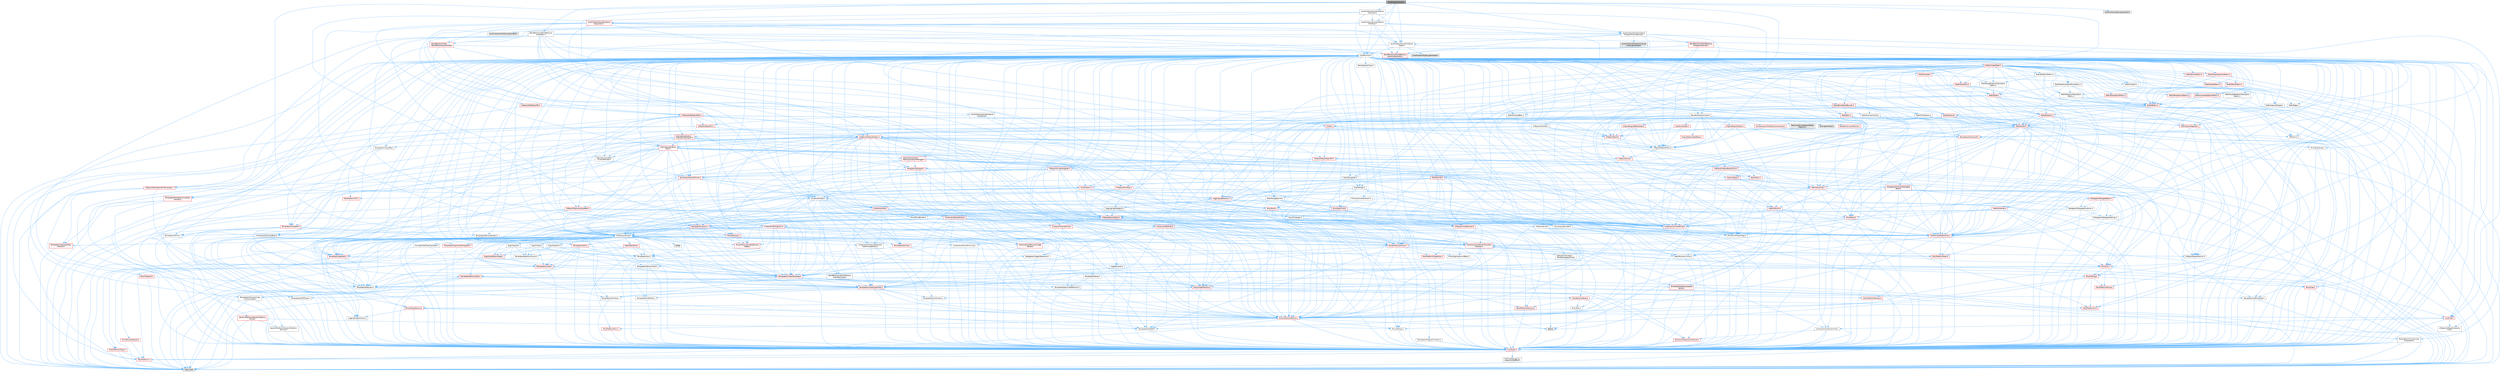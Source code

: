 digraph "LevelInstanceActor.h"
{
 // INTERACTIVE_SVG=YES
 // LATEX_PDF_SIZE
  bgcolor="transparent";
  edge [fontname=Helvetica,fontsize=10,labelfontname=Helvetica,labelfontsize=10];
  node [fontname=Helvetica,fontsize=10,shape=box,height=0.2,width=0.4];
  Node1 [id="Node000001",label="LevelInstanceActor.h",height=0.2,width=0.4,color="gray40", fillcolor="grey60", style="filled", fontcolor="black",tooltip=" "];
  Node1 -> Node2 [id="edge1_Node000001_Node000002",color="steelblue1",style="solid",tooltip=" "];
  Node2 [id="Node000002",label="CoreMinimal.h",height=0.2,width=0.4,color="grey40", fillcolor="white", style="filled",URL="$d7/d67/CoreMinimal_8h.html",tooltip=" "];
  Node2 -> Node3 [id="edge2_Node000002_Node000003",color="steelblue1",style="solid",tooltip=" "];
  Node3 [id="Node000003",label="CoreTypes.h",height=0.2,width=0.4,color="red", fillcolor="#FFF0F0", style="filled",URL="$dc/dec/CoreTypes_8h.html",tooltip=" "];
  Node3 -> Node4 [id="edge3_Node000003_Node000004",color="steelblue1",style="solid",tooltip=" "];
  Node4 [id="Node000004",label="HAL/Platform.h",height=0.2,width=0.4,color="red", fillcolor="#FFF0F0", style="filled",URL="$d9/dd0/Platform_8h.html",tooltip=" "];
  Node4 -> Node7 [id="edge4_Node000004_Node000007",color="steelblue1",style="solid",tooltip=" "];
  Node7 [id="Node000007",label="type_traits",height=0.2,width=0.4,color="grey60", fillcolor="#E0E0E0", style="filled",tooltip=" "];
  Node3 -> Node14 [id="edge5_Node000003_Node000014",color="steelblue1",style="solid",tooltip=" "];
  Node14 [id="Node000014",label="ProfilingDebugging\l/UMemoryDefines.h",height=0.2,width=0.4,color="grey40", fillcolor="white", style="filled",URL="$d2/da2/UMemoryDefines_8h.html",tooltip=" "];
  Node2 -> Node17 [id="edge6_Node000002_Node000017",color="steelblue1",style="solid",tooltip=" "];
  Node17 [id="Node000017",label="CoreFwd.h",height=0.2,width=0.4,color="red", fillcolor="#FFF0F0", style="filled",URL="$d1/d1e/CoreFwd_8h.html",tooltip=" "];
  Node17 -> Node3 [id="edge7_Node000017_Node000003",color="steelblue1",style="solid",tooltip=" "];
  Node17 -> Node18 [id="edge8_Node000017_Node000018",color="steelblue1",style="solid",tooltip=" "];
  Node18 [id="Node000018",label="Containers/ContainersFwd.h",height=0.2,width=0.4,color="grey40", fillcolor="white", style="filled",URL="$d4/d0a/ContainersFwd_8h.html",tooltip=" "];
  Node18 -> Node4 [id="edge9_Node000018_Node000004",color="steelblue1",style="solid",tooltip=" "];
  Node18 -> Node3 [id="edge10_Node000018_Node000003",color="steelblue1",style="solid",tooltip=" "];
  Node18 -> Node19 [id="edge11_Node000018_Node000019",color="steelblue1",style="solid",tooltip=" "];
  Node19 [id="Node000019",label="Traits/IsContiguousContainer.h",height=0.2,width=0.4,color="red", fillcolor="#FFF0F0", style="filled",URL="$d5/d3c/IsContiguousContainer_8h.html",tooltip=" "];
  Node19 -> Node3 [id="edge12_Node000019_Node000003",color="steelblue1",style="solid",tooltip=" "];
  Node17 -> Node23 [id="edge13_Node000017_Node000023",color="steelblue1",style="solid",tooltip=" "];
  Node23 [id="Node000023",label="UObject/UObjectHierarchy\lFwd.h",height=0.2,width=0.4,color="grey40", fillcolor="white", style="filled",URL="$d3/d13/UObjectHierarchyFwd_8h.html",tooltip=" "];
  Node2 -> Node23 [id="edge14_Node000002_Node000023",color="steelblue1",style="solid",tooltip=" "];
  Node2 -> Node18 [id="edge15_Node000002_Node000018",color="steelblue1",style="solid",tooltip=" "];
  Node2 -> Node24 [id="edge16_Node000002_Node000024",color="steelblue1",style="solid",tooltip=" "];
  Node24 [id="Node000024",label="Misc/VarArgs.h",height=0.2,width=0.4,color="grey40", fillcolor="white", style="filled",URL="$d5/d6f/VarArgs_8h.html",tooltip=" "];
  Node24 -> Node3 [id="edge17_Node000024_Node000003",color="steelblue1",style="solid",tooltip=" "];
  Node2 -> Node25 [id="edge18_Node000002_Node000025",color="steelblue1",style="solid",tooltip=" "];
  Node25 [id="Node000025",label="Logging/LogVerbosity.h",height=0.2,width=0.4,color="grey40", fillcolor="white", style="filled",URL="$d2/d8f/LogVerbosity_8h.html",tooltip=" "];
  Node25 -> Node3 [id="edge19_Node000025_Node000003",color="steelblue1",style="solid",tooltip=" "];
  Node2 -> Node26 [id="edge20_Node000002_Node000026",color="steelblue1",style="solid",tooltip=" "];
  Node26 [id="Node000026",label="Misc/OutputDevice.h",height=0.2,width=0.4,color="red", fillcolor="#FFF0F0", style="filled",URL="$d7/d32/OutputDevice_8h.html",tooltip=" "];
  Node26 -> Node17 [id="edge21_Node000026_Node000017",color="steelblue1",style="solid",tooltip=" "];
  Node26 -> Node3 [id="edge22_Node000026_Node000003",color="steelblue1",style="solid",tooltip=" "];
  Node26 -> Node25 [id="edge23_Node000026_Node000025",color="steelblue1",style="solid",tooltip=" "];
  Node26 -> Node24 [id="edge24_Node000026_Node000024",color="steelblue1",style="solid",tooltip=" "];
  Node2 -> Node32 [id="edge25_Node000002_Node000032",color="steelblue1",style="solid",tooltip=" "];
  Node32 [id="Node000032",label="HAL/PlatformCrt.h",height=0.2,width=0.4,color="red", fillcolor="#FFF0F0", style="filled",URL="$d8/d75/PlatformCrt_8h.html",tooltip=" "];
  Node2 -> Node42 [id="edge26_Node000002_Node000042",color="steelblue1",style="solid",tooltip=" "];
  Node42 [id="Node000042",label="HAL/PlatformMisc.h",height=0.2,width=0.4,color="red", fillcolor="#FFF0F0", style="filled",URL="$d0/df5/PlatformMisc_8h.html",tooltip=" "];
  Node42 -> Node3 [id="edge27_Node000042_Node000003",color="steelblue1",style="solid",tooltip=" "];
  Node2 -> Node61 [id="edge28_Node000002_Node000061",color="steelblue1",style="solid",tooltip=" "];
  Node61 [id="Node000061",label="Misc/AssertionMacros.h",height=0.2,width=0.4,color="red", fillcolor="#FFF0F0", style="filled",URL="$d0/dfa/AssertionMacros_8h.html",tooltip=" "];
  Node61 -> Node3 [id="edge29_Node000061_Node000003",color="steelblue1",style="solid",tooltip=" "];
  Node61 -> Node4 [id="edge30_Node000061_Node000004",color="steelblue1",style="solid",tooltip=" "];
  Node61 -> Node42 [id="edge31_Node000061_Node000042",color="steelblue1",style="solid",tooltip=" "];
  Node61 -> Node62 [id="edge32_Node000061_Node000062",color="steelblue1",style="solid",tooltip=" "];
  Node62 [id="Node000062",label="Templates/EnableIf.h",height=0.2,width=0.4,color="grey40", fillcolor="white", style="filled",URL="$d7/d60/EnableIf_8h.html",tooltip=" "];
  Node62 -> Node3 [id="edge33_Node000062_Node000003",color="steelblue1",style="solid",tooltip=" "];
  Node61 -> Node24 [id="edge34_Node000061_Node000024",color="steelblue1",style="solid",tooltip=" "];
  Node61 -> Node69 [id="edge35_Node000061_Node000069",color="steelblue1",style="solid",tooltip=" "];
  Node69 [id="Node000069",label="atomic",height=0.2,width=0.4,color="grey60", fillcolor="#E0E0E0", style="filled",tooltip=" "];
  Node2 -> Node70 [id="edge36_Node000002_Node000070",color="steelblue1",style="solid",tooltip=" "];
  Node70 [id="Node000070",label="Templates/IsPointer.h",height=0.2,width=0.4,color="grey40", fillcolor="white", style="filled",URL="$d7/d05/IsPointer_8h.html",tooltip=" "];
  Node70 -> Node3 [id="edge37_Node000070_Node000003",color="steelblue1",style="solid",tooltip=" "];
  Node2 -> Node71 [id="edge38_Node000002_Node000071",color="steelblue1",style="solid",tooltip=" "];
  Node71 [id="Node000071",label="HAL/PlatformMemory.h",height=0.2,width=0.4,color="red", fillcolor="#FFF0F0", style="filled",URL="$de/d68/PlatformMemory_8h.html",tooltip=" "];
  Node71 -> Node3 [id="edge39_Node000071_Node000003",color="steelblue1",style="solid",tooltip=" "];
  Node2 -> Node54 [id="edge40_Node000002_Node000054",color="steelblue1",style="solid",tooltip=" "];
  Node54 [id="Node000054",label="HAL/PlatformAtomics.h",height=0.2,width=0.4,color="red", fillcolor="#FFF0F0", style="filled",URL="$d3/d36/PlatformAtomics_8h.html",tooltip=" "];
  Node54 -> Node3 [id="edge41_Node000054_Node000003",color="steelblue1",style="solid",tooltip=" "];
  Node2 -> Node76 [id="edge42_Node000002_Node000076",color="steelblue1",style="solid",tooltip=" "];
  Node76 [id="Node000076",label="Misc/Exec.h",height=0.2,width=0.4,color="grey40", fillcolor="white", style="filled",URL="$de/ddb/Exec_8h.html",tooltip=" "];
  Node76 -> Node3 [id="edge43_Node000076_Node000003",color="steelblue1",style="solid",tooltip=" "];
  Node76 -> Node61 [id="edge44_Node000076_Node000061",color="steelblue1",style="solid",tooltip=" "];
  Node2 -> Node77 [id="edge45_Node000002_Node000077",color="steelblue1",style="solid",tooltip=" "];
  Node77 [id="Node000077",label="HAL/MemoryBase.h",height=0.2,width=0.4,color="red", fillcolor="#FFF0F0", style="filled",URL="$d6/d9f/MemoryBase_8h.html",tooltip=" "];
  Node77 -> Node3 [id="edge46_Node000077_Node000003",color="steelblue1",style="solid",tooltip=" "];
  Node77 -> Node54 [id="edge47_Node000077_Node000054",color="steelblue1",style="solid",tooltip=" "];
  Node77 -> Node32 [id="edge48_Node000077_Node000032",color="steelblue1",style="solid",tooltip=" "];
  Node77 -> Node76 [id="edge49_Node000077_Node000076",color="steelblue1",style="solid",tooltip=" "];
  Node77 -> Node26 [id="edge50_Node000077_Node000026",color="steelblue1",style="solid",tooltip=" "];
  Node2 -> Node87 [id="edge51_Node000002_Node000087",color="steelblue1",style="solid",tooltip=" "];
  Node87 [id="Node000087",label="HAL/UnrealMemory.h",height=0.2,width=0.4,color="red", fillcolor="#FFF0F0", style="filled",URL="$d9/d96/UnrealMemory_8h.html",tooltip=" "];
  Node87 -> Node3 [id="edge52_Node000087_Node000003",color="steelblue1",style="solid",tooltip=" "];
  Node87 -> Node77 [id="edge53_Node000087_Node000077",color="steelblue1",style="solid",tooltip=" "];
  Node87 -> Node71 [id="edge54_Node000087_Node000071",color="steelblue1",style="solid",tooltip=" "];
  Node87 -> Node70 [id="edge55_Node000087_Node000070",color="steelblue1",style="solid",tooltip=" "];
  Node2 -> Node89 [id="edge56_Node000002_Node000089",color="steelblue1",style="solid",tooltip=" "];
  Node89 [id="Node000089",label="Templates/IsArithmetic.h",height=0.2,width=0.4,color="grey40", fillcolor="white", style="filled",URL="$d2/d5d/IsArithmetic_8h.html",tooltip=" "];
  Node89 -> Node3 [id="edge57_Node000089_Node000003",color="steelblue1",style="solid",tooltip=" "];
  Node2 -> Node83 [id="edge58_Node000002_Node000083",color="steelblue1",style="solid",tooltip=" "];
  Node83 [id="Node000083",label="Templates/AndOrNot.h",height=0.2,width=0.4,color="grey40", fillcolor="white", style="filled",URL="$db/d0a/AndOrNot_8h.html",tooltip=" "];
  Node83 -> Node3 [id="edge59_Node000083_Node000003",color="steelblue1",style="solid",tooltip=" "];
  Node2 -> Node90 [id="edge60_Node000002_Node000090",color="steelblue1",style="solid",tooltip=" "];
  Node90 [id="Node000090",label="Templates/IsPODType.h",height=0.2,width=0.4,color="grey40", fillcolor="white", style="filled",URL="$d7/db1/IsPODType_8h.html",tooltip=" "];
  Node90 -> Node3 [id="edge61_Node000090_Node000003",color="steelblue1",style="solid",tooltip=" "];
  Node2 -> Node91 [id="edge62_Node000002_Node000091",color="steelblue1",style="solid",tooltip=" "];
  Node91 [id="Node000091",label="Templates/IsUECoreType.h",height=0.2,width=0.4,color="grey40", fillcolor="white", style="filled",URL="$d1/db8/IsUECoreType_8h.html",tooltip=" "];
  Node91 -> Node3 [id="edge63_Node000091_Node000003",color="steelblue1",style="solid",tooltip=" "];
  Node91 -> Node7 [id="edge64_Node000091_Node000007",color="steelblue1",style="solid",tooltip=" "];
  Node2 -> Node84 [id="edge65_Node000002_Node000084",color="steelblue1",style="solid",tooltip=" "];
  Node84 [id="Node000084",label="Templates/IsTriviallyCopy\lConstructible.h",height=0.2,width=0.4,color="grey40", fillcolor="white", style="filled",URL="$d3/d78/IsTriviallyCopyConstructible_8h.html",tooltip=" "];
  Node84 -> Node3 [id="edge66_Node000084_Node000003",color="steelblue1",style="solid",tooltip=" "];
  Node84 -> Node7 [id="edge67_Node000084_Node000007",color="steelblue1",style="solid",tooltip=" "];
  Node2 -> Node92 [id="edge68_Node000002_Node000092",color="steelblue1",style="solid",tooltip=" "];
  Node92 [id="Node000092",label="Templates/UnrealTypeTraits.h",height=0.2,width=0.4,color="red", fillcolor="#FFF0F0", style="filled",URL="$d2/d2d/UnrealTypeTraits_8h.html",tooltip=" "];
  Node92 -> Node3 [id="edge69_Node000092_Node000003",color="steelblue1",style="solid",tooltip=" "];
  Node92 -> Node70 [id="edge70_Node000092_Node000070",color="steelblue1",style="solid",tooltip=" "];
  Node92 -> Node61 [id="edge71_Node000092_Node000061",color="steelblue1",style="solid",tooltip=" "];
  Node92 -> Node83 [id="edge72_Node000092_Node000083",color="steelblue1",style="solid",tooltip=" "];
  Node92 -> Node62 [id="edge73_Node000092_Node000062",color="steelblue1",style="solid",tooltip=" "];
  Node92 -> Node89 [id="edge74_Node000092_Node000089",color="steelblue1",style="solid",tooltip=" "];
  Node92 -> Node90 [id="edge75_Node000092_Node000090",color="steelblue1",style="solid",tooltip=" "];
  Node92 -> Node91 [id="edge76_Node000092_Node000091",color="steelblue1",style="solid",tooltip=" "];
  Node92 -> Node84 [id="edge77_Node000092_Node000084",color="steelblue1",style="solid",tooltip=" "];
  Node2 -> Node62 [id="edge78_Node000002_Node000062",color="steelblue1",style="solid",tooltip=" "];
  Node2 -> Node94 [id="edge79_Node000002_Node000094",color="steelblue1",style="solid",tooltip=" "];
  Node94 [id="Node000094",label="Templates/RemoveReference.h",height=0.2,width=0.4,color="grey40", fillcolor="white", style="filled",URL="$da/dbe/RemoveReference_8h.html",tooltip=" "];
  Node94 -> Node3 [id="edge80_Node000094_Node000003",color="steelblue1",style="solid",tooltip=" "];
  Node2 -> Node95 [id="edge81_Node000002_Node000095",color="steelblue1",style="solid",tooltip=" "];
  Node95 [id="Node000095",label="Templates/IntegralConstant.h",height=0.2,width=0.4,color="grey40", fillcolor="white", style="filled",URL="$db/d1b/IntegralConstant_8h.html",tooltip=" "];
  Node95 -> Node3 [id="edge82_Node000095_Node000003",color="steelblue1",style="solid",tooltip=" "];
  Node2 -> Node96 [id="edge83_Node000002_Node000096",color="steelblue1",style="solid",tooltip=" "];
  Node96 [id="Node000096",label="Templates/IsClass.h",height=0.2,width=0.4,color="grey40", fillcolor="white", style="filled",URL="$db/dcb/IsClass_8h.html",tooltip=" "];
  Node96 -> Node3 [id="edge84_Node000096_Node000003",color="steelblue1",style="solid",tooltip=" "];
  Node2 -> Node97 [id="edge85_Node000002_Node000097",color="steelblue1",style="solid",tooltip=" "];
  Node97 [id="Node000097",label="Templates/TypeCompatible\lBytes.h",height=0.2,width=0.4,color="red", fillcolor="#FFF0F0", style="filled",URL="$df/d0a/TypeCompatibleBytes_8h.html",tooltip=" "];
  Node97 -> Node3 [id="edge86_Node000097_Node000003",color="steelblue1",style="solid",tooltip=" "];
  Node97 -> Node7 [id="edge87_Node000097_Node000007",color="steelblue1",style="solid",tooltip=" "];
  Node2 -> Node19 [id="edge88_Node000002_Node000019",color="steelblue1",style="solid",tooltip=" "];
  Node2 -> Node98 [id="edge89_Node000002_Node000098",color="steelblue1",style="solid",tooltip=" "];
  Node98 [id="Node000098",label="Templates/UnrealTemplate.h",height=0.2,width=0.4,color="red", fillcolor="#FFF0F0", style="filled",URL="$d4/d24/UnrealTemplate_8h.html",tooltip=" "];
  Node98 -> Node3 [id="edge90_Node000098_Node000003",color="steelblue1",style="solid",tooltip=" "];
  Node98 -> Node70 [id="edge91_Node000098_Node000070",color="steelblue1",style="solid",tooltip=" "];
  Node98 -> Node87 [id="edge92_Node000098_Node000087",color="steelblue1",style="solid",tooltip=" "];
  Node98 -> Node92 [id="edge93_Node000098_Node000092",color="steelblue1",style="solid",tooltip=" "];
  Node98 -> Node94 [id="edge94_Node000098_Node000094",color="steelblue1",style="solid",tooltip=" "];
  Node98 -> Node64 [id="edge95_Node000098_Node000064",color="steelblue1",style="solid",tooltip=" "];
  Node64 [id="Node000064",label="Templates/Requires.h",height=0.2,width=0.4,color="grey40", fillcolor="white", style="filled",URL="$dc/d96/Requires_8h.html",tooltip=" "];
  Node64 -> Node62 [id="edge96_Node000064_Node000062",color="steelblue1",style="solid",tooltip=" "];
  Node64 -> Node7 [id="edge97_Node000064_Node000007",color="steelblue1",style="solid",tooltip=" "];
  Node98 -> Node97 [id="edge98_Node000098_Node000097",color="steelblue1",style="solid",tooltip=" "];
  Node98 -> Node19 [id="edge99_Node000098_Node000019",color="steelblue1",style="solid",tooltip=" "];
  Node98 -> Node7 [id="edge100_Node000098_Node000007",color="steelblue1",style="solid",tooltip=" "];
  Node2 -> Node47 [id="edge101_Node000002_Node000047",color="steelblue1",style="solid",tooltip=" "];
  Node47 [id="Node000047",label="Math/NumericLimits.h",height=0.2,width=0.4,color="grey40", fillcolor="white", style="filled",URL="$df/d1b/NumericLimits_8h.html",tooltip=" "];
  Node47 -> Node3 [id="edge102_Node000047_Node000003",color="steelblue1",style="solid",tooltip=" "];
  Node2 -> Node102 [id="edge103_Node000002_Node000102",color="steelblue1",style="solid",tooltip=" "];
  Node102 [id="Node000102",label="HAL/PlatformMath.h",height=0.2,width=0.4,color="red", fillcolor="#FFF0F0", style="filled",URL="$dc/d53/PlatformMath_8h.html",tooltip=" "];
  Node102 -> Node3 [id="edge104_Node000102_Node000003",color="steelblue1",style="solid",tooltip=" "];
  Node2 -> Node85 [id="edge105_Node000002_Node000085",color="steelblue1",style="solid",tooltip=" "];
  Node85 [id="Node000085",label="Templates/IsTriviallyCopy\lAssignable.h",height=0.2,width=0.4,color="grey40", fillcolor="white", style="filled",URL="$d2/df2/IsTriviallyCopyAssignable_8h.html",tooltip=" "];
  Node85 -> Node3 [id="edge106_Node000085_Node000003",color="steelblue1",style="solid",tooltip=" "];
  Node85 -> Node7 [id="edge107_Node000085_Node000007",color="steelblue1",style="solid",tooltip=" "];
  Node2 -> Node110 [id="edge108_Node000002_Node000110",color="steelblue1",style="solid",tooltip=" "];
  Node110 [id="Node000110",label="Templates/MemoryOps.h",height=0.2,width=0.4,color="red", fillcolor="#FFF0F0", style="filled",URL="$db/dea/MemoryOps_8h.html",tooltip=" "];
  Node110 -> Node3 [id="edge109_Node000110_Node000003",color="steelblue1",style="solid",tooltip=" "];
  Node110 -> Node87 [id="edge110_Node000110_Node000087",color="steelblue1",style="solid",tooltip=" "];
  Node110 -> Node85 [id="edge111_Node000110_Node000085",color="steelblue1",style="solid",tooltip=" "];
  Node110 -> Node84 [id="edge112_Node000110_Node000084",color="steelblue1",style="solid",tooltip=" "];
  Node110 -> Node64 [id="edge113_Node000110_Node000064",color="steelblue1",style="solid",tooltip=" "];
  Node110 -> Node92 [id="edge114_Node000110_Node000092",color="steelblue1",style="solid",tooltip=" "];
  Node110 -> Node7 [id="edge115_Node000110_Node000007",color="steelblue1",style="solid",tooltip=" "];
  Node2 -> Node111 [id="edge116_Node000002_Node000111",color="steelblue1",style="solid",tooltip=" "];
  Node111 [id="Node000111",label="Containers/ContainerAllocation\lPolicies.h",height=0.2,width=0.4,color="red", fillcolor="#FFF0F0", style="filled",URL="$d7/dff/ContainerAllocationPolicies_8h.html",tooltip=" "];
  Node111 -> Node3 [id="edge117_Node000111_Node000003",color="steelblue1",style="solid",tooltip=" "];
  Node111 -> Node111 [id="edge118_Node000111_Node000111",color="steelblue1",style="solid",tooltip=" "];
  Node111 -> Node102 [id="edge119_Node000111_Node000102",color="steelblue1",style="solid",tooltip=" "];
  Node111 -> Node87 [id="edge120_Node000111_Node000087",color="steelblue1",style="solid",tooltip=" "];
  Node111 -> Node47 [id="edge121_Node000111_Node000047",color="steelblue1",style="solid",tooltip=" "];
  Node111 -> Node61 [id="edge122_Node000111_Node000061",color="steelblue1",style="solid",tooltip=" "];
  Node111 -> Node110 [id="edge123_Node000111_Node000110",color="steelblue1",style="solid",tooltip=" "];
  Node111 -> Node97 [id="edge124_Node000111_Node000097",color="steelblue1",style="solid",tooltip=" "];
  Node111 -> Node7 [id="edge125_Node000111_Node000007",color="steelblue1",style="solid",tooltip=" "];
  Node2 -> Node114 [id="edge126_Node000002_Node000114",color="steelblue1",style="solid",tooltip=" "];
  Node114 [id="Node000114",label="Templates/IsEnumClass.h",height=0.2,width=0.4,color="grey40", fillcolor="white", style="filled",URL="$d7/d15/IsEnumClass_8h.html",tooltip=" "];
  Node114 -> Node3 [id="edge127_Node000114_Node000003",color="steelblue1",style="solid",tooltip=" "];
  Node114 -> Node83 [id="edge128_Node000114_Node000083",color="steelblue1",style="solid",tooltip=" "];
  Node2 -> Node115 [id="edge129_Node000002_Node000115",color="steelblue1",style="solid",tooltip=" "];
  Node115 [id="Node000115",label="HAL/PlatformProperties.h",height=0.2,width=0.4,color="red", fillcolor="#FFF0F0", style="filled",URL="$d9/db0/PlatformProperties_8h.html",tooltip=" "];
  Node115 -> Node3 [id="edge130_Node000115_Node000003",color="steelblue1",style="solid",tooltip=" "];
  Node2 -> Node118 [id="edge131_Node000002_Node000118",color="steelblue1",style="solid",tooltip=" "];
  Node118 [id="Node000118",label="Misc/EngineVersionBase.h",height=0.2,width=0.4,color="grey40", fillcolor="white", style="filled",URL="$d5/d2b/EngineVersionBase_8h.html",tooltip=" "];
  Node118 -> Node3 [id="edge132_Node000118_Node000003",color="steelblue1",style="solid",tooltip=" "];
  Node2 -> Node119 [id="edge133_Node000002_Node000119",color="steelblue1",style="solid",tooltip=" "];
  Node119 [id="Node000119",label="Internationalization\l/TextNamespaceFwd.h",height=0.2,width=0.4,color="grey40", fillcolor="white", style="filled",URL="$d8/d97/TextNamespaceFwd_8h.html",tooltip=" "];
  Node119 -> Node3 [id="edge134_Node000119_Node000003",color="steelblue1",style="solid",tooltip=" "];
  Node2 -> Node120 [id="edge135_Node000002_Node000120",color="steelblue1",style="solid",tooltip=" "];
  Node120 [id="Node000120",label="Serialization/Archive.h",height=0.2,width=0.4,color="red", fillcolor="#FFF0F0", style="filled",URL="$d7/d3b/Archive_8h.html",tooltip=" "];
  Node120 -> Node17 [id="edge136_Node000120_Node000017",color="steelblue1",style="solid",tooltip=" "];
  Node120 -> Node3 [id="edge137_Node000120_Node000003",color="steelblue1",style="solid",tooltip=" "];
  Node120 -> Node115 [id="edge138_Node000120_Node000115",color="steelblue1",style="solid",tooltip=" "];
  Node120 -> Node119 [id="edge139_Node000120_Node000119",color="steelblue1",style="solid",tooltip=" "];
  Node120 -> Node61 [id="edge140_Node000120_Node000061",color="steelblue1",style="solid",tooltip=" "];
  Node120 -> Node118 [id="edge141_Node000120_Node000118",color="steelblue1",style="solid",tooltip=" "];
  Node120 -> Node24 [id="edge142_Node000120_Node000024",color="steelblue1",style="solid",tooltip=" "];
  Node120 -> Node62 [id="edge143_Node000120_Node000062",color="steelblue1",style="solid",tooltip=" "];
  Node120 -> Node114 [id="edge144_Node000120_Node000114",color="steelblue1",style="solid",tooltip=" "];
  Node120 -> Node98 [id="edge145_Node000120_Node000098",color="steelblue1",style="solid",tooltip=" "];
  Node120 -> Node123 [id="edge146_Node000120_Node000123",color="steelblue1",style="solid",tooltip=" "];
  Node123 [id="Node000123",label="UObject/ObjectVersion.h",height=0.2,width=0.4,color="grey40", fillcolor="white", style="filled",URL="$da/d63/ObjectVersion_8h.html",tooltip=" "];
  Node123 -> Node3 [id="edge147_Node000123_Node000003",color="steelblue1",style="solid",tooltip=" "];
  Node2 -> Node124 [id="edge148_Node000002_Node000124",color="steelblue1",style="solid",tooltip=" "];
  Node124 [id="Node000124",label="Templates/Less.h",height=0.2,width=0.4,color="grey40", fillcolor="white", style="filled",URL="$de/dc8/Less_8h.html",tooltip=" "];
  Node124 -> Node3 [id="edge149_Node000124_Node000003",color="steelblue1",style="solid",tooltip=" "];
  Node124 -> Node98 [id="edge150_Node000124_Node000098",color="steelblue1",style="solid",tooltip=" "];
  Node2 -> Node125 [id="edge151_Node000002_Node000125",color="steelblue1",style="solid",tooltip=" "];
  Node125 [id="Node000125",label="Templates/Sorting.h",height=0.2,width=0.4,color="red", fillcolor="#FFF0F0", style="filled",URL="$d3/d9e/Sorting_8h.html",tooltip=" "];
  Node125 -> Node3 [id="edge152_Node000125_Node000003",color="steelblue1",style="solid",tooltip=" "];
  Node125 -> Node102 [id="edge153_Node000125_Node000102",color="steelblue1",style="solid",tooltip=" "];
  Node125 -> Node124 [id="edge154_Node000125_Node000124",color="steelblue1",style="solid",tooltip=" "];
  Node2 -> Node136 [id="edge155_Node000002_Node000136",color="steelblue1",style="solid",tooltip=" "];
  Node136 [id="Node000136",label="Misc/Char.h",height=0.2,width=0.4,color="red", fillcolor="#FFF0F0", style="filled",URL="$d0/d58/Char_8h.html",tooltip=" "];
  Node136 -> Node3 [id="edge156_Node000136_Node000003",color="steelblue1",style="solid",tooltip=" "];
  Node136 -> Node7 [id="edge157_Node000136_Node000007",color="steelblue1",style="solid",tooltip=" "];
  Node2 -> Node139 [id="edge158_Node000002_Node000139",color="steelblue1",style="solid",tooltip=" "];
  Node139 [id="Node000139",label="GenericPlatform/GenericPlatform\lStricmp.h",height=0.2,width=0.4,color="grey40", fillcolor="white", style="filled",URL="$d2/d86/GenericPlatformStricmp_8h.html",tooltip=" "];
  Node139 -> Node3 [id="edge159_Node000139_Node000003",color="steelblue1",style="solid",tooltip=" "];
  Node2 -> Node140 [id="edge160_Node000002_Node000140",color="steelblue1",style="solid",tooltip=" "];
  Node140 [id="Node000140",label="GenericPlatform/GenericPlatform\lString.h",height=0.2,width=0.4,color="red", fillcolor="#FFF0F0", style="filled",URL="$dd/d20/GenericPlatformString_8h.html",tooltip=" "];
  Node140 -> Node3 [id="edge161_Node000140_Node000003",color="steelblue1",style="solid",tooltip=" "];
  Node140 -> Node139 [id="edge162_Node000140_Node000139",color="steelblue1",style="solid",tooltip=" "];
  Node140 -> Node62 [id="edge163_Node000140_Node000062",color="steelblue1",style="solid",tooltip=" "];
  Node140 -> Node7 [id="edge164_Node000140_Node000007",color="steelblue1",style="solid",tooltip=" "];
  Node2 -> Node73 [id="edge165_Node000002_Node000073",color="steelblue1",style="solid",tooltip=" "];
  Node73 [id="Node000073",label="HAL/PlatformString.h",height=0.2,width=0.4,color="red", fillcolor="#FFF0F0", style="filled",URL="$db/db5/PlatformString_8h.html",tooltip=" "];
  Node73 -> Node3 [id="edge166_Node000073_Node000003",color="steelblue1",style="solid",tooltip=" "];
  Node2 -> Node143 [id="edge167_Node000002_Node000143",color="steelblue1",style="solid",tooltip=" "];
  Node143 [id="Node000143",label="Misc/CString.h",height=0.2,width=0.4,color="red", fillcolor="#FFF0F0", style="filled",URL="$d2/d49/CString_8h.html",tooltip=" "];
  Node143 -> Node3 [id="edge168_Node000143_Node000003",color="steelblue1",style="solid",tooltip=" "];
  Node143 -> Node32 [id="edge169_Node000143_Node000032",color="steelblue1",style="solid",tooltip=" "];
  Node143 -> Node73 [id="edge170_Node000143_Node000073",color="steelblue1",style="solid",tooltip=" "];
  Node143 -> Node61 [id="edge171_Node000143_Node000061",color="steelblue1",style="solid",tooltip=" "];
  Node143 -> Node136 [id="edge172_Node000143_Node000136",color="steelblue1",style="solid",tooltip=" "];
  Node143 -> Node24 [id="edge173_Node000143_Node000024",color="steelblue1",style="solid",tooltip=" "];
  Node2 -> Node144 [id="edge174_Node000002_Node000144",color="steelblue1",style="solid",tooltip=" "];
  Node144 [id="Node000144",label="Misc/Crc.h",height=0.2,width=0.4,color="red", fillcolor="#FFF0F0", style="filled",URL="$d4/dd2/Crc_8h.html",tooltip=" "];
  Node144 -> Node3 [id="edge175_Node000144_Node000003",color="steelblue1",style="solid",tooltip=" "];
  Node144 -> Node73 [id="edge176_Node000144_Node000073",color="steelblue1",style="solid",tooltip=" "];
  Node144 -> Node61 [id="edge177_Node000144_Node000061",color="steelblue1",style="solid",tooltip=" "];
  Node144 -> Node143 [id="edge178_Node000144_Node000143",color="steelblue1",style="solid",tooltip=" "];
  Node144 -> Node136 [id="edge179_Node000144_Node000136",color="steelblue1",style="solid",tooltip=" "];
  Node144 -> Node92 [id="edge180_Node000144_Node000092",color="steelblue1",style="solid",tooltip=" "];
  Node2 -> Node135 [id="edge181_Node000002_Node000135",color="steelblue1",style="solid",tooltip=" "];
  Node135 [id="Node000135",label="Math/UnrealMathUtility.h",height=0.2,width=0.4,color="red", fillcolor="#FFF0F0", style="filled",URL="$db/db8/UnrealMathUtility_8h.html",tooltip=" "];
  Node135 -> Node3 [id="edge182_Node000135_Node000003",color="steelblue1",style="solid",tooltip=" "];
  Node135 -> Node61 [id="edge183_Node000135_Node000061",color="steelblue1",style="solid",tooltip=" "];
  Node135 -> Node102 [id="edge184_Node000135_Node000102",color="steelblue1",style="solid",tooltip=" "];
  Node135 -> Node64 [id="edge185_Node000135_Node000064",color="steelblue1",style="solid",tooltip=" "];
  Node2 -> Node145 [id="edge186_Node000002_Node000145",color="steelblue1",style="solid",tooltip=" "];
  Node145 [id="Node000145",label="Containers/UnrealString.h",height=0.2,width=0.4,color="red", fillcolor="#FFF0F0", style="filled",URL="$d5/dba/UnrealString_8h.html",tooltip=" "];
  Node2 -> Node149 [id="edge187_Node000002_Node000149",color="steelblue1",style="solid",tooltip=" "];
  Node149 [id="Node000149",label="Containers/Array.h",height=0.2,width=0.4,color="grey40", fillcolor="white", style="filled",URL="$df/dd0/Array_8h.html",tooltip=" "];
  Node149 -> Node3 [id="edge188_Node000149_Node000003",color="steelblue1",style="solid",tooltip=" "];
  Node149 -> Node61 [id="edge189_Node000149_Node000061",color="steelblue1",style="solid",tooltip=" "];
  Node149 -> Node150 [id="edge190_Node000149_Node000150",color="steelblue1",style="solid",tooltip=" "];
  Node150 [id="Node000150",label="Misc/IntrusiveUnsetOptional\lState.h",height=0.2,width=0.4,color="red", fillcolor="#FFF0F0", style="filled",URL="$d2/d0a/IntrusiveUnsetOptionalState_8h.html",tooltip=" "];
  Node149 -> Node152 [id="edge191_Node000149_Node000152",color="steelblue1",style="solid",tooltip=" "];
  Node152 [id="Node000152",label="Misc/ReverseIterate.h",height=0.2,width=0.4,color="red", fillcolor="#FFF0F0", style="filled",URL="$db/de3/ReverseIterate_8h.html",tooltip=" "];
  Node152 -> Node4 [id="edge192_Node000152_Node000004",color="steelblue1",style="solid",tooltip=" "];
  Node149 -> Node87 [id="edge193_Node000149_Node000087",color="steelblue1",style="solid",tooltip=" "];
  Node149 -> Node92 [id="edge194_Node000149_Node000092",color="steelblue1",style="solid",tooltip=" "];
  Node149 -> Node98 [id="edge195_Node000149_Node000098",color="steelblue1",style="solid",tooltip=" "];
  Node149 -> Node154 [id="edge196_Node000149_Node000154",color="steelblue1",style="solid",tooltip=" "];
  Node154 [id="Node000154",label="Containers/AllowShrinking.h",height=0.2,width=0.4,color="grey40", fillcolor="white", style="filled",URL="$d7/d1a/AllowShrinking_8h.html",tooltip=" "];
  Node154 -> Node3 [id="edge197_Node000154_Node000003",color="steelblue1",style="solid",tooltip=" "];
  Node149 -> Node111 [id="edge198_Node000149_Node000111",color="steelblue1",style="solid",tooltip=" "];
  Node149 -> Node155 [id="edge199_Node000149_Node000155",color="steelblue1",style="solid",tooltip=" "];
  Node155 [id="Node000155",label="Containers/ContainerElement\lTypeCompatibility.h",height=0.2,width=0.4,color="grey40", fillcolor="white", style="filled",URL="$df/ddf/ContainerElementTypeCompatibility_8h.html",tooltip=" "];
  Node155 -> Node3 [id="edge200_Node000155_Node000003",color="steelblue1",style="solid",tooltip=" "];
  Node155 -> Node92 [id="edge201_Node000155_Node000092",color="steelblue1",style="solid",tooltip=" "];
  Node149 -> Node120 [id="edge202_Node000149_Node000120",color="steelblue1",style="solid",tooltip=" "];
  Node149 -> Node156 [id="edge203_Node000149_Node000156",color="steelblue1",style="solid",tooltip=" "];
  Node156 [id="Node000156",label="Serialization/MemoryImage\lWriter.h",height=0.2,width=0.4,color="red", fillcolor="#FFF0F0", style="filled",URL="$d0/d08/MemoryImageWriter_8h.html",tooltip=" "];
  Node156 -> Node3 [id="edge204_Node000156_Node000003",color="steelblue1",style="solid",tooltip=" "];
  Node149 -> Node165 [id="edge205_Node000149_Node000165",color="steelblue1",style="solid",tooltip=" "];
  Node165 [id="Node000165",label="Algo/Heapify.h",height=0.2,width=0.4,color="grey40", fillcolor="white", style="filled",URL="$d0/d2a/Heapify_8h.html",tooltip=" "];
  Node165 -> Node132 [id="edge206_Node000165_Node000132",color="steelblue1",style="solid",tooltip=" "];
  Node132 [id="Node000132",label="Algo/Impl/BinaryHeap.h",height=0.2,width=0.4,color="red", fillcolor="#FFF0F0", style="filled",URL="$d7/da3/Algo_2Impl_2BinaryHeap_8h.html",tooltip=" "];
  Node132 -> Node128 [id="edge207_Node000132_Node000128",color="steelblue1",style="solid",tooltip=" "];
  Node128 [id="Node000128",label="Templates/Invoke.h",height=0.2,width=0.4,color="red", fillcolor="#FFF0F0", style="filled",URL="$d7/deb/Invoke_8h.html",tooltip=" "];
  Node128 -> Node3 [id="edge208_Node000128_Node000003",color="steelblue1",style="solid",tooltip=" "];
  Node128 -> Node98 [id="edge209_Node000128_Node000098",color="steelblue1",style="solid",tooltip=" "];
  Node128 -> Node7 [id="edge210_Node000128_Node000007",color="steelblue1",style="solid",tooltip=" "];
  Node132 -> Node7 [id="edge211_Node000132_Node000007",color="steelblue1",style="solid",tooltip=" "];
  Node165 -> Node127 [id="edge212_Node000165_Node000127",color="steelblue1",style="solid",tooltip=" "];
  Node127 [id="Node000127",label="Templates/IdentityFunctor.h",height=0.2,width=0.4,color="grey40", fillcolor="white", style="filled",URL="$d7/d2e/IdentityFunctor_8h.html",tooltip=" "];
  Node127 -> Node4 [id="edge213_Node000127_Node000004",color="steelblue1",style="solid",tooltip=" "];
  Node165 -> Node128 [id="edge214_Node000165_Node000128",color="steelblue1",style="solid",tooltip=" "];
  Node165 -> Node124 [id="edge215_Node000165_Node000124",color="steelblue1",style="solid",tooltip=" "];
  Node165 -> Node98 [id="edge216_Node000165_Node000098",color="steelblue1",style="solid",tooltip=" "];
  Node149 -> Node166 [id="edge217_Node000149_Node000166",color="steelblue1",style="solid",tooltip=" "];
  Node166 [id="Node000166",label="Algo/HeapSort.h",height=0.2,width=0.4,color="grey40", fillcolor="white", style="filled",URL="$d3/d92/HeapSort_8h.html",tooltip=" "];
  Node166 -> Node132 [id="edge218_Node000166_Node000132",color="steelblue1",style="solid",tooltip=" "];
  Node166 -> Node127 [id="edge219_Node000166_Node000127",color="steelblue1",style="solid",tooltip=" "];
  Node166 -> Node124 [id="edge220_Node000166_Node000124",color="steelblue1",style="solid",tooltip=" "];
  Node166 -> Node98 [id="edge221_Node000166_Node000098",color="steelblue1",style="solid",tooltip=" "];
  Node149 -> Node167 [id="edge222_Node000149_Node000167",color="steelblue1",style="solid",tooltip=" "];
  Node167 [id="Node000167",label="Algo/IsHeap.h",height=0.2,width=0.4,color="grey40", fillcolor="white", style="filled",URL="$de/d32/IsHeap_8h.html",tooltip=" "];
  Node167 -> Node132 [id="edge223_Node000167_Node000132",color="steelblue1",style="solid",tooltip=" "];
  Node167 -> Node127 [id="edge224_Node000167_Node000127",color="steelblue1",style="solid",tooltip=" "];
  Node167 -> Node128 [id="edge225_Node000167_Node000128",color="steelblue1",style="solid",tooltip=" "];
  Node167 -> Node124 [id="edge226_Node000167_Node000124",color="steelblue1",style="solid",tooltip=" "];
  Node167 -> Node98 [id="edge227_Node000167_Node000098",color="steelblue1",style="solid",tooltip=" "];
  Node149 -> Node132 [id="edge228_Node000149_Node000132",color="steelblue1",style="solid",tooltip=" "];
  Node149 -> Node168 [id="edge229_Node000149_Node000168",color="steelblue1",style="solid",tooltip=" "];
  Node168 [id="Node000168",label="Algo/StableSort.h",height=0.2,width=0.4,color="red", fillcolor="#FFF0F0", style="filled",URL="$d7/d3c/StableSort_8h.html",tooltip=" "];
  Node168 -> Node127 [id="edge230_Node000168_Node000127",color="steelblue1",style="solid",tooltip=" "];
  Node168 -> Node128 [id="edge231_Node000168_Node000128",color="steelblue1",style="solid",tooltip=" "];
  Node168 -> Node124 [id="edge232_Node000168_Node000124",color="steelblue1",style="solid",tooltip=" "];
  Node168 -> Node98 [id="edge233_Node000168_Node000098",color="steelblue1",style="solid",tooltip=" "];
  Node149 -> Node170 [id="edge234_Node000149_Node000170",color="steelblue1",style="solid",tooltip=" "];
  Node170 [id="Node000170",label="Concepts/GetTypeHashable.h",height=0.2,width=0.4,color="grey40", fillcolor="white", style="filled",URL="$d3/da2/GetTypeHashable_8h.html",tooltip=" "];
  Node170 -> Node3 [id="edge235_Node000170_Node000003",color="steelblue1",style="solid",tooltip=" "];
  Node170 -> Node161 [id="edge236_Node000170_Node000161",color="steelblue1",style="solid",tooltip=" "];
  Node161 [id="Node000161",label="Templates/TypeHash.h",height=0.2,width=0.4,color="red", fillcolor="#FFF0F0", style="filled",URL="$d1/d62/TypeHash_8h.html",tooltip=" "];
  Node161 -> Node3 [id="edge237_Node000161_Node000003",color="steelblue1",style="solid",tooltip=" "];
  Node161 -> Node64 [id="edge238_Node000161_Node000064",color="steelblue1",style="solid",tooltip=" "];
  Node161 -> Node144 [id="edge239_Node000161_Node000144",color="steelblue1",style="solid",tooltip=" "];
  Node161 -> Node7 [id="edge240_Node000161_Node000007",color="steelblue1",style="solid",tooltip=" "];
  Node149 -> Node127 [id="edge241_Node000149_Node000127",color="steelblue1",style="solid",tooltip=" "];
  Node149 -> Node128 [id="edge242_Node000149_Node000128",color="steelblue1",style="solid",tooltip=" "];
  Node149 -> Node124 [id="edge243_Node000149_Node000124",color="steelblue1",style="solid",tooltip=" "];
  Node149 -> Node171 [id="edge244_Node000149_Node000171",color="steelblue1",style="solid",tooltip=" "];
  Node171 [id="Node000171",label="Templates/LosesQualifiers\lFromTo.h",height=0.2,width=0.4,color="red", fillcolor="#FFF0F0", style="filled",URL="$d2/db3/LosesQualifiersFromTo_8h.html",tooltip=" "];
  Node171 -> Node7 [id="edge245_Node000171_Node000007",color="steelblue1",style="solid",tooltip=" "];
  Node149 -> Node64 [id="edge246_Node000149_Node000064",color="steelblue1",style="solid",tooltip=" "];
  Node149 -> Node125 [id="edge247_Node000149_Node000125",color="steelblue1",style="solid",tooltip=" "];
  Node149 -> Node172 [id="edge248_Node000149_Node000172",color="steelblue1",style="solid",tooltip=" "];
  Node172 [id="Node000172",label="Templates/AlignmentTemplates.h",height=0.2,width=0.4,color="red", fillcolor="#FFF0F0", style="filled",URL="$dd/d32/AlignmentTemplates_8h.html",tooltip=" "];
  Node172 -> Node3 [id="edge249_Node000172_Node000003",color="steelblue1",style="solid",tooltip=" "];
  Node172 -> Node70 [id="edge250_Node000172_Node000070",color="steelblue1",style="solid",tooltip=" "];
  Node149 -> Node45 [id="edge251_Node000149_Node000045",color="steelblue1",style="solid",tooltip=" "];
  Node45 [id="Node000045",label="Traits/ElementType.h",height=0.2,width=0.4,color="red", fillcolor="#FFF0F0", style="filled",URL="$d5/d4f/ElementType_8h.html",tooltip=" "];
  Node45 -> Node4 [id="edge252_Node000045_Node000004",color="steelblue1",style="solid",tooltip=" "];
  Node45 -> Node7 [id="edge253_Node000045_Node000007",color="steelblue1",style="solid",tooltip=" "];
  Node149 -> Node108 [id="edge254_Node000149_Node000108",color="steelblue1",style="solid",tooltip=" "];
  Node108 [id="Node000108",label="limits",height=0.2,width=0.4,color="grey60", fillcolor="#E0E0E0", style="filled",tooltip=" "];
  Node149 -> Node7 [id="edge255_Node000149_Node000007",color="steelblue1",style="solid",tooltip=" "];
  Node2 -> Node173 [id="edge256_Node000002_Node000173",color="steelblue1",style="solid",tooltip=" "];
  Node173 [id="Node000173",label="Misc/FrameNumber.h",height=0.2,width=0.4,color="grey40", fillcolor="white", style="filled",URL="$dd/dbd/FrameNumber_8h.html",tooltip=" "];
  Node173 -> Node3 [id="edge257_Node000173_Node000003",color="steelblue1",style="solid",tooltip=" "];
  Node173 -> Node47 [id="edge258_Node000173_Node000047",color="steelblue1",style="solid",tooltip=" "];
  Node173 -> Node135 [id="edge259_Node000173_Node000135",color="steelblue1",style="solid",tooltip=" "];
  Node173 -> Node62 [id="edge260_Node000173_Node000062",color="steelblue1",style="solid",tooltip=" "];
  Node173 -> Node92 [id="edge261_Node000173_Node000092",color="steelblue1",style="solid",tooltip=" "];
  Node2 -> Node174 [id="edge262_Node000002_Node000174",color="steelblue1",style="solid",tooltip=" "];
  Node174 [id="Node000174",label="Misc/Timespan.h",height=0.2,width=0.4,color="grey40", fillcolor="white", style="filled",URL="$da/dd9/Timespan_8h.html",tooltip=" "];
  Node174 -> Node3 [id="edge263_Node000174_Node000003",color="steelblue1",style="solid",tooltip=" "];
  Node174 -> Node175 [id="edge264_Node000174_Node000175",color="steelblue1",style="solid",tooltip=" "];
  Node175 [id="Node000175",label="Math/Interval.h",height=0.2,width=0.4,color="grey40", fillcolor="white", style="filled",URL="$d1/d55/Interval_8h.html",tooltip=" "];
  Node175 -> Node3 [id="edge265_Node000175_Node000003",color="steelblue1",style="solid",tooltip=" "];
  Node175 -> Node89 [id="edge266_Node000175_Node000089",color="steelblue1",style="solid",tooltip=" "];
  Node175 -> Node92 [id="edge267_Node000175_Node000092",color="steelblue1",style="solid",tooltip=" "];
  Node175 -> Node47 [id="edge268_Node000175_Node000047",color="steelblue1",style="solid",tooltip=" "];
  Node175 -> Node135 [id="edge269_Node000175_Node000135",color="steelblue1",style="solid",tooltip=" "];
  Node174 -> Node135 [id="edge270_Node000174_Node000135",color="steelblue1",style="solid",tooltip=" "];
  Node174 -> Node61 [id="edge271_Node000174_Node000061",color="steelblue1",style="solid",tooltip=" "];
  Node2 -> Node176 [id="edge272_Node000002_Node000176",color="steelblue1",style="solid",tooltip=" "];
  Node176 [id="Node000176",label="Containers/StringConv.h",height=0.2,width=0.4,color="red", fillcolor="#FFF0F0", style="filled",URL="$d3/ddf/StringConv_8h.html",tooltip=" "];
  Node176 -> Node3 [id="edge273_Node000176_Node000003",color="steelblue1",style="solid",tooltip=" "];
  Node176 -> Node61 [id="edge274_Node000176_Node000061",color="steelblue1",style="solid",tooltip=" "];
  Node176 -> Node111 [id="edge275_Node000176_Node000111",color="steelblue1",style="solid",tooltip=" "];
  Node176 -> Node149 [id="edge276_Node000176_Node000149",color="steelblue1",style="solid",tooltip=" "];
  Node176 -> Node143 [id="edge277_Node000176_Node000143",color="steelblue1",style="solid",tooltip=" "];
  Node176 -> Node177 [id="edge278_Node000176_Node000177",color="steelblue1",style="solid",tooltip=" "];
  Node177 [id="Node000177",label="Templates/IsArray.h",height=0.2,width=0.4,color="grey40", fillcolor="white", style="filled",URL="$d8/d8d/IsArray_8h.html",tooltip=" "];
  Node177 -> Node3 [id="edge279_Node000177_Node000003",color="steelblue1",style="solid",tooltip=" "];
  Node176 -> Node98 [id="edge280_Node000176_Node000098",color="steelblue1",style="solid",tooltip=" "];
  Node176 -> Node92 [id="edge281_Node000176_Node000092",color="steelblue1",style="solid",tooltip=" "];
  Node176 -> Node45 [id="edge282_Node000176_Node000045",color="steelblue1",style="solid",tooltip=" "];
  Node176 -> Node19 [id="edge283_Node000176_Node000019",color="steelblue1",style="solid",tooltip=" "];
  Node176 -> Node7 [id="edge284_Node000176_Node000007",color="steelblue1",style="solid",tooltip=" "];
  Node2 -> Node178 [id="edge285_Node000002_Node000178",color="steelblue1",style="solid",tooltip=" "];
  Node178 [id="Node000178",label="UObject/UnrealNames.h",height=0.2,width=0.4,color="red", fillcolor="#FFF0F0", style="filled",URL="$d8/db1/UnrealNames_8h.html",tooltip=" "];
  Node178 -> Node3 [id="edge286_Node000178_Node000003",color="steelblue1",style="solid",tooltip=" "];
  Node2 -> Node180 [id="edge287_Node000002_Node000180",color="steelblue1",style="solid",tooltip=" "];
  Node180 [id="Node000180",label="UObject/NameTypes.h",height=0.2,width=0.4,color="red", fillcolor="#FFF0F0", style="filled",URL="$d6/d35/NameTypes_8h.html",tooltip=" "];
  Node180 -> Node3 [id="edge288_Node000180_Node000003",color="steelblue1",style="solid",tooltip=" "];
  Node180 -> Node61 [id="edge289_Node000180_Node000061",color="steelblue1",style="solid",tooltip=" "];
  Node180 -> Node87 [id="edge290_Node000180_Node000087",color="steelblue1",style="solid",tooltip=" "];
  Node180 -> Node92 [id="edge291_Node000180_Node000092",color="steelblue1",style="solid",tooltip=" "];
  Node180 -> Node98 [id="edge292_Node000180_Node000098",color="steelblue1",style="solid",tooltip=" "];
  Node180 -> Node145 [id="edge293_Node000180_Node000145",color="steelblue1",style="solid",tooltip=" "];
  Node180 -> Node176 [id="edge294_Node000180_Node000176",color="steelblue1",style="solid",tooltip=" "];
  Node180 -> Node178 [id="edge295_Node000180_Node000178",color="steelblue1",style="solid",tooltip=" "];
  Node180 -> Node150 [id="edge296_Node000180_Node000150",color="steelblue1",style="solid",tooltip=" "];
  Node2 -> Node188 [id="edge297_Node000002_Node000188",color="steelblue1",style="solid",tooltip=" "];
  Node188 [id="Node000188",label="Misc/Parse.h",height=0.2,width=0.4,color="red", fillcolor="#FFF0F0", style="filled",URL="$dc/d71/Parse_8h.html",tooltip=" "];
  Node188 -> Node145 [id="edge298_Node000188_Node000145",color="steelblue1",style="solid",tooltip=" "];
  Node188 -> Node3 [id="edge299_Node000188_Node000003",color="steelblue1",style="solid",tooltip=" "];
  Node188 -> Node32 [id="edge300_Node000188_Node000032",color="steelblue1",style="solid",tooltip=" "];
  Node188 -> Node49 [id="edge301_Node000188_Node000049",color="steelblue1",style="solid",tooltip=" "];
  Node49 [id="Node000049",label="Misc/EnumClassFlags.h",height=0.2,width=0.4,color="grey40", fillcolor="white", style="filled",URL="$d8/de7/EnumClassFlags_8h.html",tooltip=" "];
  Node188 -> Node189 [id="edge302_Node000188_Node000189",color="steelblue1",style="solid",tooltip=" "];
  Node189 [id="Node000189",label="Templates/Function.h",height=0.2,width=0.4,color="red", fillcolor="#FFF0F0", style="filled",URL="$df/df5/Function_8h.html",tooltip=" "];
  Node189 -> Node3 [id="edge303_Node000189_Node000003",color="steelblue1",style="solid",tooltip=" "];
  Node189 -> Node61 [id="edge304_Node000189_Node000061",color="steelblue1",style="solid",tooltip=" "];
  Node189 -> Node150 [id="edge305_Node000189_Node000150",color="steelblue1",style="solid",tooltip=" "];
  Node189 -> Node87 [id="edge306_Node000189_Node000087",color="steelblue1",style="solid",tooltip=" "];
  Node189 -> Node92 [id="edge307_Node000189_Node000092",color="steelblue1",style="solid",tooltip=" "];
  Node189 -> Node128 [id="edge308_Node000189_Node000128",color="steelblue1",style="solid",tooltip=" "];
  Node189 -> Node98 [id="edge309_Node000189_Node000098",color="steelblue1",style="solid",tooltip=" "];
  Node189 -> Node64 [id="edge310_Node000189_Node000064",color="steelblue1",style="solid",tooltip=" "];
  Node189 -> Node135 [id="edge311_Node000189_Node000135",color="steelblue1",style="solid",tooltip=" "];
  Node189 -> Node7 [id="edge312_Node000189_Node000007",color="steelblue1",style="solid",tooltip=" "];
  Node2 -> Node172 [id="edge313_Node000002_Node000172",color="steelblue1",style="solid",tooltip=" "];
  Node2 -> Node191 [id="edge314_Node000002_Node000191",color="steelblue1",style="solid",tooltip=" "];
  Node191 [id="Node000191",label="Misc/StructBuilder.h",height=0.2,width=0.4,color="grey40", fillcolor="white", style="filled",URL="$d9/db3/StructBuilder_8h.html",tooltip=" "];
  Node191 -> Node3 [id="edge315_Node000191_Node000003",color="steelblue1",style="solid",tooltip=" "];
  Node191 -> Node135 [id="edge316_Node000191_Node000135",color="steelblue1",style="solid",tooltip=" "];
  Node191 -> Node172 [id="edge317_Node000191_Node000172",color="steelblue1",style="solid",tooltip=" "];
  Node2 -> Node104 [id="edge318_Node000002_Node000104",color="steelblue1",style="solid",tooltip=" "];
  Node104 [id="Node000104",label="Templates/Decay.h",height=0.2,width=0.4,color="grey40", fillcolor="white", style="filled",URL="$dd/d0f/Decay_8h.html",tooltip=" "];
  Node104 -> Node3 [id="edge319_Node000104_Node000003",color="steelblue1",style="solid",tooltip=" "];
  Node104 -> Node94 [id="edge320_Node000104_Node000094",color="steelblue1",style="solid",tooltip=" "];
  Node104 -> Node7 [id="edge321_Node000104_Node000007",color="steelblue1",style="solid",tooltip=" "];
  Node2 -> Node192 [id="edge322_Node000002_Node000192",color="steelblue1",style="solid",tooltip=" "];
  Node192 [id="Node000192",label="Templates/PointerIsConvertible\lFromTo.h",height=0.2,width=0.4,color="red", fillcolor="#FFF0F0", style="filled",URL="$d6/d65/PointerIsConvertibleFromTo_8h.html",tooltip=" "];
  Node192 -> Node3 [id="edge323_Node000192_Node000003",color="steelblue1",style="solid",tooltip=" "];
  Node192 -> Node171 [id="edge324_Node000192_Node000171",color="steelblue1",style="solid",tooltip=" "];
  Node192 -> Node7 [id="edge325_Node000192_Node000007",color="steelblue1",style="solid",tooltip=" "];
  Node2 -> Node128 [id="edge326_Node000002_Node000128",color="steelblue1",style="solid",tooltip=" "];
  Node2 -> Node189 [id="edge327_Node000002_Node000189",color="steelblue1",style="solid",tooltip=" "];
  Node2 -> Node161 [id="edge328_Node000002_Node000161",color="steelblue1",style="solid",tooltip=" "];
  Node2 -> Node193 [id="edge329_Node000002_Node000193",color="steelblue1",style="solid",tooltip=" "];
  Node193 [id="Node000193",label="Containers/ScriptArray.h",height=0.2,width=0.4,color="red", fillcolor="#FFF0F0", style="filled",URL="$dc/daf/ScriptArray_8h.html",tooltip=" "];
  Node193 -> Node3 [id="edge330_Node000193_Node000003",color="steelblue1",style="solid",tooltip=" "];
  Node193 -> Node61 [id="edge331_Node000193_Node000061",color="steelblue1",style="solid",tooltip=" "];
  Node193 -> Node87 [id="edge332_Node000193_Node000087",color="steelblue1",style="solid",tooltip=" "];
  Node193 -> Node154 [id="edge333_Node000193_Node000154",color="steelblue1",style="solid",tooltip=" "];
  Node193 -> Node111 [id="edge334_Node000193_Node000111",color="steelblue1",style="solid",tooltip=" "];
  Node193 -> Node149 [id="edge335_Node000193_Node000149",color="steelblue1",style="solid",tooltip=" "];
  Node2 -> Node194 [id="edge336_Node000002_Node000194",color="steelblue1",style="solid",tooltip=" "];
  Node194 [id="Node000194",label="Containers/BitArray.h",height=0.2,width=0.4,color="red", fillcolor="#FFF0F0", style="filled",URL="$d1/de4/BitArray_8h.html",tooltip=" "];
  Node194 -> Node111 [id="edge337_Node000194_Node000111",color="steelblue1",style="solid",tooltip=" "];
  Node194 -> Node3 [id="edge338_Node000194_Node000003",color="steelblue1",style="solid",tooltip=" "];
  Node194 -> Node54 [id="edge339_Node000194_Node000054",color="steelblue1",style="solid",tooltip=" "];
  Node194 -> Node87 [id="edge340_Node000194_Node000087",color="steelblue1",style="solid",tooltip=" "];
  Node194 -> Node135 [id="edge341_Node000194_Node000135",color="steelblue1",style="solid",tooltip=" "];
  Node194 -> Node61 [id="edge342_Node000194_Node000061",color="steelblue1",style="solid",tooltip=" "];
  Node194 -> Node49 [id="edge343_Node000194_Node000049",color="steelblue1",style="solid",tooltip=" "];
  Node194 -> Node120 [id="edge344_Node000194_Node000120",color="steelblue1",style="solid",tooltip=" "];
  Node194 -> Node156 [id="edge345_Node000194_Node000156",color="steelblue1",style="solid",tooltip=" "];
  Node194 -> Node62 [id="edge346_Node000194_Node000062",color="steelblue1",style="solid",tooltip=" "];
  Node194 -> Node128 [id="edge347_Node000194_Node000128",color="steelblue1",style="solid",tooltip=" "];
  Node194 -> Node98 [id="edge348_Node000194_Node000098",color="steelblue1",style="solid",tooltip=" "];
  Node194 -> Node92 [id="edge349_Node000194_Node000092",color="steelblue1",style="solid",tooltip=" "];
  Node2 -> Node195 [id="edge350_Node000002_Node000195",color="steelblue1",style="solid",tooltip=" "];
  Node195 [id="Node000195",label="Containers/SparseArray.h",height=0.2,width=0.4,color="red", fillcolor="#FFF0F0", style="filled",URL="$d5/dbf/SparseArray_8h.html",tooltip=" "];
  Node195 -> Node3 [id="edge351_Node000195_Node000003",color="steelblue1",style="solid",tooltip=" "];
  Node195 -> Node61 [id="edge352_Node000195_Node000061",color="steelblue1",style="solid",tooltip=" "];
  Node195 -> Node87 [id="edge353_Node000195_Node000087",color="steelblue1",style="solid",tooltip=" "];
  Node195 -> Node92 [id="edge354_Node000195_Node000092",color="steelblue1",style="solid",tooltip=" "];
  Node195 -> Node98 [id="edge355_Node000195_Node000098",color="steelblue1",style="solid",tooltip=" "];
  Node195 -> Node111 [id="edge356_Node000195_Node000111",color="steelblue1",style="solid",tooltip=" "];
  Node195 -> Node124 [id="edge357_Node000195_Node000124",color="steelblue1",style="solid",tooltip=" "];
  Node195 -> Node149 [id="edge358_Node000195_Node000149",color="steelblue1",style="solid",tooltip=" "];
  Node195 -> Node135 [id="edge359_Node000195_Node000135",color="steelblue1",style="solid",tooltip=" "];
  Node195 -> Node193 [id="edge360_Node000195_Node000193",color="steelblue1",style="solid",tooltip=" "];
  Node195 -> Node194 [id="edge361_Node000195_Node000194",color="steelblue1",style="solid",tooltip=" "];
  Node195 -> Node156 [id="edge362_Node000195_Node000156",color="steelblue1",style="solid",tooltip=" "];
  Node195 -> Node145 [id="edge363_Node000195_Node000145",color="steelblue1",style="solid",tooltip=" "];
  Node195 -> Node150 [id="edge364_Node000195_Node000150",color="steelblue1",style="solid",tooltip=" "];
  Node2 -> Node211 [id="edge365_Node000002_Node000211",color="steelblue1",style="solid",tooltip=" "];
  Node211 [id="Node000211",label="Containers/Set.h",height=0.2,width=0.4,color="red", fillcolor="#FFF0F0", style="filled",URL="$d4/d45/Set_8h.html",tooltip=" "];
  Node211 -> Node111 [id="edge366_Node000211_Node000111",color="steelblue1",style="solid",tooltip=" "];
  Node211 -> Node155 [id="edge367_Node000211_Node000155",color="steelblue1",style="solid",tooltip=" "];
  Node211 -> Node195 [id="edge368_Node000211_Node000195",color="steelblue1",style="solid",tooltip=" "];
  Node211 -> Node18 [id="edge369_Node000211_Node000018",color="steelblue1",style="solid",tooltip=" "];
  Node211 -> Node135 [id="edge370_Node000211_Node000135",color="steelblue1",style="solid",tooltip=" "];
  Node211 -> Node61 [id="edge371_Node000211_Node000061",color="steelblue1",style="solid",tooltip=" "];
  Node211 -> Node191 [id="edge372_Node000211_Node000191",color="steelblue1",style="solid",tooltip=" "];
  Node211 -> Node156 [id="edge373_Node000211_Node000156",color="steelblue1",style="solid",tooltip=" "];
  Node211 -> Node189 [id="edge374_Node000211_Node000189",color="steelblue1",style="solid",tooltip=" "];
  Node211 -> Node125 [id="edge375_Node000211_Node000125",color="steelblue1",style="solid",tooltip=" "];
  Node211 -> Node161 [id="edge376_Node000211_Node000161",color="steelblue1",style="solid",tooltip=" "];
  Node211 -> Node98 [id="edge377_Node000211_Node000098",color="steelblue1",style="solid",tooltip=" "];
  Node211 -> Node7 [id="edge378_Node000211_Node000007",color="steelblue1",style="solid",tooltip=" "];
  Node2 -> Node214 [id="edge379_Node000002_Node000214",color="steelblue1",style="solid",tooltip=" "];
  Node214 [id="Node000214",label="Algo/Reverse.h",height=0.2,width=0.4,color="grey40", fillcolor="white", style="filled",URL="$d5/d93/Reverse_8h.html",tooltip=" "];
  Node214 -> Node3 [id="edge380_Node000214_Node000003",color="steelblue1",style="solid",tooltip=" "];
  Node214 -> Node98 [id="edge381_Node000214_Node000098",color="steelblue1",style="solid",tooltip=" "];
  Node2 -> Node215 [id="edge382_Node000002_Node000215",color="steelblue1",style="solid",tooltip=" "];
  Node215 [id="Node000215",label="Containers/Map.h",height=0.2,width=0.4,color="grey40", fillcolor="white", style="filled",URL="$df/d79/Map_8h.html",tooltip=" "];
  Node215 -> Node3 [id="edge383_Node000215_Node000003",color="steelblue1",style="solid",tooltip=" "];
  Node215 -> Node214 [id="edge384_Node000215_Node000214",color="steelblue1",style="solid",tooltip=" "];
  Node215 -> Node155 [id="edge385_Node000215_Node000155",color="steelblue1",style="solid",tooltip=" "];
  Node215 -> Node211 [id="edge386_Node000215_Node000211",color="steelblue1",style="solid",tooltip=" "];
  Node215 -> Node145 [id="edge387_Node000215_Node000145",color="steelblue1",style="solid",tooltip=" "];
  Node215 -> Node61 [id="edge388_Node000215_Node000061",color="steelblue1",style="solid",tooltip=" "];
  Node215 -> Node191 [id="edge389_Node000215_Node000191",color="steelblue1",style="solid",tooltip=" "];
  Node215 -> Node189 [id="edge390_Node000215_Node000189",color="steelblue1",style="solid",tooltip=" "];
  Node215 -> Node125 [id="edge391_Node000215_Node000125",color="steelblue1",style="solid",tooltip=" "];
  Node215 -> Node216 [id="edge392_Node000215_Node000216",color="steelblue1",style="solid",tooltip=" "];
  Node216 [id="Node000216",label="Templates/Tuple.h",height=0.2,width=0.4,color="red", fillcolor="#FFF0F0", style="filled",URL="$d2/d4f/Tuple_8h.html",tooltip=" "];
  Node216 -> Node3 [id="edge393_Node000216_Node000003",color="steelblue1",style="solid",tooltip=" "];
  Node216 -> Node98 [id="edge394_Node000216_Node000098",color="steelblue1",style="solid",tooltip=" "];
  Node216 -> Node217 [id="edge395_Node000216_Node000217",color="steelblue1",style="solid",tooltip=" "];
  Node217 [id="Node000217",label="Delegates/IntegerSequence.h",height=0.2,width=0.4,color="grey40", fillcolor="white", style="filled",URL="$d2/dcc/IntegerSequence_8h.html",tooltip=" "];
  Node217 -> Node3 [id="edge396_Node000217_Node000003",color="steelblue1",style="solid",tooltip=" "];
  Node216 -> Node128 [id="edge397_Node000216_Node000128",color="steelblue1",style="solid",tooltip=" "];
  Node216 -> Node64 [id="edge398_Node000216_Node000064",color="steelblue1",style="solid",tooltip=" "];
  Node216 -> Node161 [id="edge399_Node000216_Node000161",color="steelblue1",style="solid",tooltip=" "];
  Node216 -> Node7 [id="edge400_Node000216_Node000007",color="steelblue1",style="solid",tooltip=" "];
  Node215 -> Node98 [id="edge401_Node000215_Node000098",color="steelblue1",style="solid",tooltip=" "];
  Node215 -> Node92 [id="edge402_Node000215_Node000092",color="steelblue1",style="solid",tooltip=" "];
  Node215 -> Node7 [id="edge403_Node000215_Node000007",color="steelblue1",style="solid",tooltip=" "];
  Node2 -> Node219 [id="edge404_Node000002_Node000219",color="steelblue1",style="solid",tooltip=" "];
  Node219 [id="Node000219",label="Math/IntPoint.h",height=0.2,width=0.4,color="red", fillcolor="#FFF0F0", style="filled",URL="$d3/df7/IntPoint_8h.html",tooltip=" "];
  Node219 -> Node3 [id="edge405_Node000219_Node000003",color="steelblue1",style="solid",tooltip=" "];
  Node219 -> Node61 [id="edge406_Node000219_Node000061",color="steelblue1",style="solid",tooltip=" "];
  Node219 -> Node188 [id="edge407_Node000219_Node000188",color="steelblue1",style="solid",tooltip=" "];
  Node219 -> Node135 [id="edge408_Node000219_Node000135",color="steelblue1",style="solid",tooltip=" "];
  Node219 -> Node145 [id="edge409_Node000219_Node000145",color="steelblue1",style="solid",tooltip=" "];
  Node219 -> Node161 [id="edge410_Node000219_Node000161",color="steelblue1",style="solid",tooltip=" "];
  Node2 -> Node221 [id="edge411_Node000002_Node000221",color="steelblue1",style="solid",tooltip=" "];
  Node221 [id="Node000221",label="Math/IntVector.h",height=0.2,width=0.4,color="red", fillcolor="#FFF0F0", style="filled",URL="$d7/d44/IntVector_8h.html",tooltip=" "];
  Node221 -> Node3 [id="edge412_Node000221_Node000003",color="steelblue1",style="solid",tooltip=" "];
  Node221 -> Node144 [id="edge413_Node000221_Node000144",color="steelblue1",style="solid",tooltip=" "];
  Node221 -> Node188 [id="edge414_Node000221_Node000188",color="steelblue1",style="solid",tooltip=" "];
  Node221 -> Node135 [id="edge415_Node000221_Node000135",color="steelblue1",style="solid",tooltip=" "];
  Node221 -> Node145 [id="edge416_Node000221_Node000145",color="steelblue1",style="solid",tooltip=" "];
  Node2 -> Node222 [id="edge417_Node000002_Node000222",color="steelblue1",style="solid",tooltip=" "];
  Node222 [id="Node000222",label="Logging/LogCategory.h",height=0.2,width=0.4,color="grey40", fillcolor="white", style="filled",URL="$d9/d36/LogCategory_8h.html",tooltip=" "];
  Node222 -> Node3 [id="edge418_Node000222_Node000003",color="steelblue1",style="solid",tooltip=" "];
  Node222 -> Node25 [id="edge419_Node000222_Node000025",color="steelblue1",style="solid",tooltip=" "];
  Node222 -> Node180 [id="edge420_Node000222_Node000180",color="steelblue1",style="solid",tooltip=" "];
  Node2 -> Node223 [id="edge421_Node000002_Node000223",color="steelblue1",style="solid",tooltip=" "];
  Node223 [id="Node000223",label="Logging/LogMacros.h",height=0.2,width=0.4,color="red", fillcolor="#FFF0F0", style="filled",URL="$d0/d16/LogMacros_8h.html",tooltip=" "];
  Node223 -> Node145 [id="edge422_Node000223_Node000145",color="steelblue1",style="solid",tooltip=" "];
  Node223 -> Node3 [id="edge423_Node000223_Node000003",color="steelblue1",style="solid",tooltip=" "];
  Node223 -> Node222 [id="edge424_Node000223_Node000222",color="steelblue1",style="solid",tooltip=" "];
  Node223 -> Node25 [id="edge425_Node000223_Node000025",color="steelblue1",style="solid",tooltip=" "];
  Node223 -> Node61 [id="edge426_Node000223_Node000061",color="steelblue1",style="solid",tooltip=" "];
  Node223 -> Node24 [id="edge427_Node000223_Node000024",color="steelblue1",style="solid",tooltip=" "];
  Node223 -> Node62 [id="edge428_Node000223_Node000062",color="steelblue1",style="solid",tooltip=" "];
  Node223 -> Node7 [id="edge429_Node000223_Node000007",color="steelblue1",style="solid",tooltip=" "];
  Node2 -> Node226 [id="edge430_Node000002_Node000226",color="steelblue1",style="solid",tooltip=" "];
  Node226 [id="Node000226",label="Math/Vector2D.h",height=0.2,width=0.4,color="red", fillcolor="#FFF0F0", style="filled",URL="$d3/db0/Vector2D_8h.html",tooltip=" "];
  Node226 -> Node3 [id="edge431_Node000226_Node000003",color="steelblue1",style="solid",tooltip=" "];
  Node226 -> Node61 [id="edge432_Node000226_Node000061",color="steelblue1",style="solid",tooltip=" "];
  Node226 -> Node144 [id="edge433_Node000226_Node000144",color="steelblue1",style="solid",tooltip=" "];
  Node226 -> Node135 [id="edge434_Node000226_Node000135",color="steelblue1",style="solid",tooltip=" "];
  Node226 -> Node145 [id="edge435_Node000226_Node000145",color="steelblue1",style="solid",tooltip=" "];
  Node226 -> Node188 [id="edge436_Node000226_Node000188",color="steelblue1",style="solid",tooltip=" "];
  Node226 -> Node219 [id="edge437_Node000226_Node000219",color="steelblue1",style="solid",tooltip=" "];
  Node226 -> Node223 [id="edge438_Node000226_Node000223",color="steelblue1",style="solid",tooltip=" "];
  Node226 -> Node7 [id="edge439_Node000226_Node000007",color="steelblue1",style="solid",tooltip=" "];
  Node2 -> Node230 [id="edge440_Node000002_Node000230",color="steelblue1",style="solid",tooltip=" "];
  Node230 [id="Node000230",label="Math/IntRect.h",height=0.2,width=0.4,color="red", fillcolor="#FFF0F0", style="filled",URL="$d7/d53/IntRect_8h.html",tooltip=" "];
  Node230 -> Node3 [id="edge441_Node000230_Node000003",color="steelblue1",style="solid",tooltip=" "];
  Node230 -> Node135 [id="edge442_Node000230_Node000135",color="steelblue1",style="solid",tooltip=" "];
  Node230 -> Node145 [id="edge443_Node000230_Node000145",color="steelblue1",style="solid",tooltip=" "];
  Node230 -> Node219 [id="edge444_Node000230_Node000219",color="steelblue1",style="solid",tooltip=" "];
  Node230 -> Node226 [id="edge445_Node000230_Node000226",color="steelblue1",style="solid",tooltip=" "];
  Node2 -> Node231 [id="edge446_Node000002_Node000231",color="steelblue1",style="solid",tooltip=" "];
  Node231 [id="Node000231",label="Misc/ByteSwap.h",height=0.2,width=0.4,color="grey40", fillcolor="white", style="filled",URL="$dc/dd7/ByteSwap_8h.html",tooltip=" "];
  Node231 -> Node3 [id="edge447_Node000231_Node000003",color="steelblue1",style="solid",tooltip=" "];
  Node231 -> Node32 [id="edge448_Node000231_Node000032",color="steelblue1",style="solid",tooltip=" "];
  Node2 -> Node160 [id="edge449_Node000002_Node000160",color="steelblue1",style="solid",tooltip=" "];
  Node160 [id="Node000160",label="Containers/EnumAsByte.h",height=0.2,width=0.4,color="grey40", fillcolor="white", style="filled",URL="$d6/d9a/EnumAsByte_8h.html",tooltip=" "];
  Node160 -> Node3 [id="edge450_Node000160_Node000003",color="steelblue1",style="solid",tooltip=" "];
  Node160 -> Node90 [id="edge451_Node000160_Node000090",color="steelblue1",style="solid",tooltip=" "];
  Node160 -> Node161 [id="edge452_Node000160_Node000161",color="steelblue1",style="solid",tooltip=" "];
  Node2 -> Node232 [id="edge453_Node000002_Node000232",color="steelblue1",style="solid",tooltip=" "];
  Node232 [id="Node000232",label="HAL/PlatformTLS.h",height=0.2,width=0.4,color="red", fillcolor="#FFF0F0", style="filled",URL="$d0/def/PlatformTLS_8h.html",tooltip=" "];
  Node232 -> Node3 [id="edge454_Node000232_Node000003",color="steelblue1",style="solid",tooltip=" "];
  Node2 -> Node235 [id="edge455_Node000002_Node000235",color="steelblue1",style="solid",tooltip=" "];
  Node235 [id="Node000235",label="CoreGlobals.h",height=0.2,width=0.4,color="red", fillcolor="#FFF0F0", style="filled",URL="$d5/d8c/CoreGlobals_8h.html",tooltip=" "];
  Node235 -> Node145 [id="edge456_Node000235_Node000145",color="steelblue1",style="solid",tooltip=" "];
  Node235 -> Node3 [id="edge457_Node000235_Node000003",color="steelblue1",style="solid",tooltip=" "];
  Node235 -> Node232 [id="edge458_Node000235_Node000232",color="steelblue1",style="solid",tooltip=" "];
  Node235 -> Node223 [id="edge459_Node000235_Node000223",color="steelblue1",style="solid",tooltip=" "];
  Node235 -> Node49 [id="edge460_Node000235_Node000049",color="steelblue1",style="solid",tooltip=" "];
  Node235 -> Node26 [id="edge461_Node000235_Node000026",color="steelblue1",style="solid",tooltip=" "];
  Node235 -> Node180 [id="edge462_Node000235_Node000180",color="steelblue1",style="solid",tooltip=" "];
  Node235 -> Node69 [id="edge463_Node000235_Node000069",color="steelblue1",style="solid",tooltip=" "];
  Node2 -> Node236 [id="edge464_Node000002_Node000236",color="steelblue1",style="solid",tooltip=" "];
  Node236 [id="Node000236",label="Templates/SharedPointer.h",height=0.2,width=0.4,color="red", fillcolor="#FFF0F0", style="filled",URL="$d2/d17/SharedPointer_8h.html",tooltip=" "];
  Node236 -> Node3 [id="edge465_Node000236_Node000003",color="steelblue1",style="solid",tooltip=" "];
  Node236 -> Node150 [id="edge466_Node000236_Node000150",color="steelblue1",style="solid",tooltip=" "];
  Node236 -> Node192 [id="edge467_Node000236_Node000192",color="steelblue1",style="solid",tooltip=" "];
  Node236 -> Node61 [id="edge468_Node000236_Node000061",color="steelblue1",style="solid",tooltip=" "];
  Node236 -> Node87 [id="edge469_Node000236_Node000087",color="steelblue1",style="solid",tooltip=" "];
  Node236 -> Node149 [id="edge470_Node000236_Node000149",color="steelblue1",style="solid",tooltip=" "];
  Node236 -> Node215 [id="edge471_Node000236_Node000215",color="steelblue1",style="solid",tooltip=" "];
  Node236 -> Node235 [id="edge472_Node000236_Node000235",color="steelblue1",style="solid",tooltip=" "];
  Node2 -> Node241 [id="edge473_Node000002_Node000241",color="steelblue1",style="solid",tooltip=" "];
  Node241 [id="Node000241",label="Internationalization\l/CulturePointer.h",height=0.2,width=0.4,color="grey40", fillcolor="white", style="filled",URL="$d6/dbe/CulturePointer_8h.html",tooltip=" "];
  Node241 -> Node3 [id="edge474_Node000241_Node000003",color="steelblue1",style="solid",tooltip=" "];
  Node241 -> Node236 [id="edge475_Node000241_Node000236",color="steelblue1",style="solid",tooltip=" "];
  Node2 -> Node242 [id="edge476_Node000002_Node000242",color="steelblue1",style="solid",tooltip=" "];
  Node242 [id="Node000242",label="UObject/WeakObjectPtrTemplates.h",height=0.2,width=0.4,color="red", fillcolor="#FFF0F0", style="filled",URL="$d8/d3b/WeakObjectPtrTemplates_8h.html",tooltip=" "];
  Node242 -> Node3 [id="edge477_Node000242_Node000003",color="steelblue1",style="solid",tooltip=" "];
  Node242 -> Node171 [id="edge478_Node000242_Node000171",color="steelblue1",style="solid",tooltip=" "];
  Node242 -> Node64 [id="edge479_Node000242_Node000064",color="steelblue1",style="solid",tooltip=" "];
  Node242 -> Node215 [id="edge480_Node000242_Node000215",color="steelblue1",style="solid",tooltip=" "];
  Node242 -> Node7 [id="edge481_Node000242_Node000007",color="steelblue1",style="solid",tooltip=" "];
  Node2 -> Node245 [id="edge482_Node000002_Node000245",color="steelblue1",style="solid",tooltip=" "];
  Node245 [id="Node000245",label="Delegates/DelegateSettings.h",height=0.2,width=0.4,color="grey40", fillcolor="white", style="filled",URL="$d0/d97/DelegateSettings_8h.html",tooltip=" "];
  Node245 -> Node3 [id="edge483_Node000245_Node000003",color="steelblue1",style="solid",tooltip=" "];
  Node2 -> Node246 [id="edge484_Node000002_Node000246",color="steelblue1",style="solid",tooltip=" "];
  Node246 [id="Node000246",label="Delegates/IDelegateInstance.h",height=0.2,width=0.4,color="grey40", fillcolor="white", style="filled",URL="$d2/d10/IDelegateInstance_8h.html",tooltip=" "];
  Node246 -> Node3 [id="edge485_Node000246_Node000003",color="steelblue1",style="solid",tooltip=" "];
  Node246 -> Node161 [id="edge486_Node000246_Node000161",color="steelblue1",style="solid",tooltip=" "];
  Node246 -> Node180 [id="edge487_Node000246_Node000180",color="steelblue1",style="solid",tooltip=" "];
  Node246 -> Node245 [id="edge488_Node000246_Node000245",color="steelblue1",style="solid",tooltip=" "];
  Node2 -> Node247 [id="edge489_Node000002_Node000247",color="steelblue1",style="solid",tooltip=" "];
  Node247 [id="Node000247",label="Delegates/DelegateBase.h",height=0.2,width=0.4,color="red", fillcolor="#FFF0F0", style="filled",URL="$da/d67/DelegateBase_8h.html",tooltip=" "];
  Node247 -> Node3 [id="edge490_Node000247_Node000003",color="steelblue1",style="solid",tooltip=" "];
  Node247 -> Node111 [id="edge491_Node000247_Node000111",color="steelblue1",style="solid",tooltip=" "];
  Node247 -> Node135 [id="edge492_Node000247_Node000135",color="steelblue1",style="solid",tooltip=" "];
  Node247 -> Node180 [id="edge493_Node000247_Node000180",color="steelblue1",style="solid",tooltip=" "];
  Node247 -> Node245 [id="edge494_Node000247_Node000245",color="steelblue1",style="solid",tooltip=" "];
  Node247 -> Node246 [id="edge495_Node000247_Node000246",color="steelblue1",style="solid",tooltip=" "];
  Node2 -> Node255 [id="edge496_Node000002_Node000255",color="steelblue1",style="solid",tooltip=" "];
  Node255 [id="Node000255",label="Delegates/MulticastDelegate\lBase.h",height=0.2,width=0.4,color="red", fillcolor="#FFF0F0", style="filled",URL="$db/d16/MulticastDelegateBase_8h.html",tooltip=" "];
  Node255 -> Node3 [id="edge497_Node000255_Node000003",color="steelblue1",style="solid",tooltip=" "];
  Node255 -> Node111 [id="edge498_Node000255_Node000111",color="steelblue1",style="solid",tooltip=" "];
  Node255 -> Node149 [id="edge499_Node000255_Node000149",color="steelblue1",style="solid",tooltip=" "];
  Node255 -> Node135 [id="edge500_Node000255_Node000135",color="steelblue1",style="solid",tooltip=" "];
  Node255 -> Node246 [id="edge501_Node000255_Node000246",color="steelblue1",style="solid",tooltip=" "];
  Node255 -> Node247 [id="edge502_Node000255_Node000247",color="steelblue1",style="solid",tooltip=" "];
  Node2 -> Node217 [id="edge503_Node000002_Node000217",color="steelblue1",style="solid",tooltip=" "];
  Node2 -> Node216 [id="edge504_Node000002_Node000216",color="steelblue1",style="solid",tooltip=" "];
  Node2 -> Node256 [id="edge505_Node000002_Node000256",color="steelblue1",style="solid",tooltip=" "];
  Node256 [id="Node000256",label="UObject/ScriptDelegates.h",height=0.2,width=0.4,color="red", fillcolor="#FFF0F0", style="filled",URL="$de/d81/ScriptDelegates_8h.html",tooltip=" "];
  Node256 -> Node149 [id="edge506_Node000256_Node000149",color="steelblue1",style="solid",tooltip=" "];
  Node256 -> Node111 [id="edge507_Node000256_Node000111",color="steelblue1",style="solid",tooltip=" "];
  Node256 -> Node145 [id="edge508_Node000256_Node000145",color="steelblue1",style="solid",tooltip=" "];
  Node256 -> Node61 [id="edge509_Node000256_Node000061",color="steelblue1",style="solid",tooltip=" "];
  Node256 -> Node236 [id="edge510_Node000256_Node000236",color="steelblue1",style="solid",tooltip=" "];
  Node256 -> Node161 [id="edge511_Node000256_Node000161",color="steelblue1",style="solid",tooltip=" "];
  Node256 -> Node92 [id="edge512_Node000256_Node000092",color="steelblue1",style="solid",tooltip=" "];
  Node256 -> Node180 [id="edge513_Node000256_Node000180",color="steelblue1",style="solid",tooltip=" "];
  Node2 -> Node258 [id="edge514_Node000002_Node000258",color="steelblue1",style="solid",tooltip=" "];
  Node258 [id="Node000258",label="Delegates/Delegate.h",height=0.2,width=0.4,color="red", fillcolor="#FFF0F0", style="filled",URL="$d4/d80/Delegate_8h.html",tooltip=" "];
  Node258 -> Node3 [id="edge515_Node000258_Node000003",color="steelblue1",style="solid",tooltip=" "];
  Node258 -> Node61 [id="edge516_Node000258_Node000061",color="steelblue1",style="solid",tooltip=" "];
  Node258 -> Node180 [id="edge517_Node000258_Node000180",color="steelblue1",style="solid",tooltip=" "];
  Node258 -> Node236 [id="edge518_Node000258_Node000236",color="steelblue1",style="solid",tooltip=" "];
  Node258 -> Node242 [id="edge519_Node000258_Node000242",color="steelblue1",style="solid",tooltip=" "];
  Node258 -> Node255 [id="edge520_Node000258_Node000255",color="steelblue1",style="solid",tooltip=" "];
  Node258 -> Node217 [id="edge521_Node000258_Node000217",color="steelblue1",style="solid",tooltip=" "];
  Node2 -> Node263 [id="edge522_Node000002_Node000263",color="steelblue1",style="solid",tooltip=" "];
  Node263 [id="Node000263",label="Internationalization\l/TextLocalizationManager.h",height=0.2,width=0.4,color="red", fillcolor="#FFF0F0", style="filled",URL="$d5/d2e/TextLocalizationManager_8h.html",tooltip=" "];
  Node263 -> Node149 [id="edge523_Node000263_Node000149",color="steelblue1",style="solid",tooltip=" "];
  Node263 -> Node111 [id="edge524_Node000263_Node000111",color="steelblue1",style="solid",tooltip=" "];
  Node263 -> Node215 [id="edge525_Node000263_Node000215",color="steelblue1",style="solid",tooltip=" "];
  Node263 -> Node211 [id="edge526_Node000263_Node000211",color="steelblue1",style="solid",tooltip=" "];
  Node263 -> Node145 [id="edge527_Node000263_Node000145",color="steelblue1",style="solid",tooltip=" "];
  Node263 -> Node3 [id="edge528_Node000263_Node000003",color="steelblue1",style="solid",tooltip=" "];
  Node263 -> Node258 [id="edge529_Node000263_Node000258",color="steelblue1",style="solid",tooltip=" "];
  Node263 -> Node144 [id="edge530_Node000263_Node000144",color="steelblue1",style="solid",tooltip=" "];
  Node263 -> Node49 [id="edge531_Node000263_Node000049",color="steelblue1",style="solid",tooltip=" "];
  Node263 -> Node189 [id="edge532_Node000263_Node000189",color="steelblue1",style="solid",tooltip=" "];
  Node263 -> Node236 [id="edge533_Node000263_Node000236",color="steelblue1",style="solid",tooltip=" "];
  Node263 -> Node69 [id="edge534_Node000263_Node000069",color="steelblue1",style="solid",tooltip=" "];
  Node2 -> Node204 [id="edge535_Node000002_Node000204",color="steelblue1",style="solid",tooltip=" "];
  Node204 [id="Node000204",label="Misc/Optional.h",height=0.2,width=0.4,color="red", fillcolor="#FFF0F0", style="filled",URL="$d2/dae/Optional_8h.html",tooltip=" "];
  Node204 -> Node3 [id="edge536_Node000204_Node000003",color="steelblue1",style="solid",tooltip=" "];
  Node204 -> Node61 [id="edge537_Node000204_Node000061",color="steelblue1",style="solid",tooltip=" "];
  Node204 -> Node150 [id="edge538_Node000204_Node000150",color="steelblue1",style="solid",tooltip=" "];
  Node204 -> Node110 [id="edge539_Node000204_Node000110",color="steelblue1",style="solid",tooltip=" "];
  Node204 -> Node98 [id="edge540_Node000204_Node000098",color="steelblue1",style="solid",tooltip=" "];
  Node204 -> Node120 [id="edge541_Node000204_Node000120",color="steelblue1",style="solid",tooltip=" "];
  Node2 -> Node177 [id="edge542_Node000002_Node000177",color="steelblue1",style="solid",tooltip=" "];
  Node2 -> Node209 [id="edge543_Node000002_Node000209",color="steelblue1",style="solid",tooltip=" "];
  Node209 [id="Node000209",label="Templates/RemoveExtent.h",height=0.2,width=0.4,color="grey40", fillcolor="white", style="filled",URL="$dc/de9/RemoveExtent_8h.html",tooltip=" "];
  Node209 -> Node3 [id="edge544_Node000209_Node000003",color="steelblue1",style="solid",tooltip=" "];
  Node2 -> Node208 [id="edge545_Node000002_Node000208",color="steelblue1",style="solid",tooltip=" "];
  Node208 [id="Node000208",label="Templates/UniquePtr.h",height=0.2,width=0.4,color="red", fillcolor="#FFF0F0", style="filled",URL="$de/d1a/UniquePtr_8h.html",tooltip=" "];
  Node208 -> Node3 [id="edge546_Node000208_Node000003",color="steelblue1",style="solid",tooltip=" "];
  Node208 -> Node98 [id="edge547_Node000208_Node000098",color="steelblue1",style="solid",tooltip=" "];
  Node208 -> Node177 [id="edge548_Node000208_Node000177",color="steelblue1",style="solid",tooltip=" "];
  Node208 -> Node209 [id="edge549_Node000208_Node000209",color="steelblue1",style="solid",tooltip=" "];
  Node208 -> Node64 [id="edge550_Node000208_Node000064",color="steelblue1",style="solid",tooltip=" "];
  Node208 -> Node7 [id="edge551_Node000208_Node000007",color="steelblue1",style="solid",tooltip=" "];
  Node2 -> Node270 [id="edge552_Node000002_Node000270",color="steelblue1",style="solid",tooltip=" "];
  Node270 [id="Node000270",label="Internationalization\l/Text.h",height=0.2,width=0.4,color="red", fillcolor="#FFF0F0", style="filled",URL="$d6/d35/Text_8h.html",tooltip=" "];
  Node270 -> Node3 [id="edge553_Node000270_Node000003",color="steelblue1",style="solid",tooltip=" "];
  Node270 -> Node54 [id="edge554_Node000270_Node000054",color="steelblue1",style="solid",tooltip=" "];
  Node270 -> Node61 [id="edge555_Node000270_Node000061",color="steelblue1",style="solid",tooltip=" "];
  Node270 -> Node49 [id="edge556_Node000270_Node000049",color="steelblue1",style="solid",tooltip=" "];
  Node270 -> Node92 [id="edge557_Node000270_Node000092",color="steelblue1",style="solid",tooltip=" "];
  Node270 -> Node149 [id="edge558_Node000270_Node000149",color="steelblue1",style="solid",tooltip=" "];
  Node270 -> Node145 [id="edge559_Node000270_Node000145",color="steelblue1",style="solid",tooltip=" "];
  Node270 -> Node160 [id="edge560_Node000270_Node000160",color="steelblue1",style="solid",tooltip=" "];
  Node270 -> Node236 [id="edge561_Node000270_Node000236",color="steelblue1",style="solid",tooltip=" "];
  Node270 -> Node241 [id="edge562_Node000270_Node000241",color="steelblue1",style="solid",tooltip=" "];
  Node270 -> Node263 [id="edge563_Node000270_Node000263",color="steelblue1",style="solid",tooltip=" "];
  Node270 -> Node204 [id="edge564_Node000270_Node000204",color="steelblue1",style="solid",tooltip=" "];
  Node270 -> Node208 [id="edge565_Node000270_Node000208",color="steelblue1",style="solid",tooltip=" "];
  Node270 -> Node64 [id="edge566_Node000270_Node000064",color="steelblue1",style="solid",tooltip=" "];
  Node270 -> Node7 [id="edge567_Node000270_Node000007",color="steelblue1",style="solid",tooltip=" "];
  Node2 -> Node207 [id="edge568_Node000002_Node000207",color="steelblue1",style="solid",tooltip=" "];
  Node207 [id="Node000207",label="Templates/UniqueObj.h",height=0.2,width=0.4,color="grey40", fillcolor="white", style="filled",URL="$da/d95/UniqueObj_8h.html",tooltip=" "];
  Node207 -> Node3 [id="edge569_Node000207_Node000003",color="steelblue1",style="solid",tooltip=" "];
  Node207 -> Node208 [id="edge570_Node000207_Node000208",color="steelblue1",style="solid",tooltip=" "];
  Node2 -> Node276 [id="edge571_Node000002_Node000276",color="steelblue1",style="solid",tooltip=" "];
  Node276 [id="Node000276",label="Internationalization\l/Internationalization.h",height=0.2,width=0.4,color="red", fillcolor="#FFF0F0", style="filled",URL="$da/de4/Internationalization_8h.html",tooltip=" "];
  Node276 -> Node149 [id="edge572_Node000276_Node000149",color="steelblue1",style="solid",tooltip=" "];
  Node276 -> Node145 [id="edge573_Node000276_Node000145",color="steelblue1",style="solid",tooltip=" "];
  Node276 -> Node3 [id="edge574_Node000276_Node000003",color="steelblue1",style="solid",tooltip=" "];
  Node276 -> Node258 [id="edge575_Node000276_Node000258",color="steelblue1",style="solid",tooltip=" "];
  Node276 -> Node241 [id="edge576_Node000276_Node000241",color="steelblue1",style="solid",tooltip=" "];
  Node276 -> Node270 [id="edge577_Node000276_Node000270",color="steelblue1",style="solid",tooltip=" "];
  Node276 -> Node236 [id="edge578_Node000276_Node000236",color="steelblue1",style="solid",tooltip=" "];
  Node276 -> Node216 [id="edge579_Node000276_Node000216",color="steelblue1",style="solid",tooltip=" "];
  Node276 -> Node207 [id="edge580_Node000276_Node000207",color="steelblue1",style="solid",tooltip=" "];
  Node276 -> Node180 [id="edge581_Node000276_Node000180",color="steelblue1",style="solid",tooltip=" "];
  Node2 -> Node277 [id="edge582_Node000002_Node000277",color="steelblue1",style="solid",tooltip=" "];
  Node277 [id="Node000277",label="Math/Vector.h",height=0.2,width=0.4,color="red", fillcolor="#FFF0F0", style="filled",URL="$d6/dbe/Vector_8h.html",tooltip=" "];
  Node277 -> Node3 [id="edge583_Node000277_Node000003",color="steelblue1",style="solid",tooltip=" "];
  Node277 -> Node61 [id="edge584_Node000277_Node000061",color="steelblue1",style="solid",tooltip=" "];
  Node277 -> Node47 [id="edge585_Node000277_Node000047",color="steelblue1",style="solid",tooltip=" "];
  Node277 -> Node144 [id="edge586_Node000277_Node000144",color="steelblue1",style="solid",tooltip=" "];
  Node277 -> Node135 [id="edge587_Node000277_Node000135",color="steelblue1",style="solid",tooltip=" "];
  Node277 -> Node145 [id="edge588_Node000277_Node000145",color="steelblue1",style="solid",tooltip=" "];
  Node277 -> Node188 [id="edge589_Node000277_Node000188",color="steelblue1",style="solid",tooltip=" "];
  Node277 -> Node219 [id="edge590_Node000277_Node000219",color="steelblue1",style="solid",tooltip=" "];
  Node277 -> Node223 [id="edge591_Node000277_Node000223",color="steelblue1",style="solid",tooltip=" "];
  Node277 -> Node226 [id="edge592_Node000277_Node000226",color="steelblue1",style="solid",tooltip=" "];
  Node277 -> Node231 [id="edge593_Node000277_Node000231",color="steelblue1",style="solid",tooltip=" "];
  Node277 -> Node270 [id="edge594_Node000277_Node000270",color="steelblue1",style="solid",tooltip=" "];
  Node277 -> Node276 [id="edge595_Node000277_Node000276",color="steelblue1",style="solid",tooltip=" "];
  Node277 -> Node221 [id="edge596_Node000277_Node000221",color="steelblue1",style="solid",tooltip=" "];
  Node277 -> Node280 [id="edge597_Node000277_Node000280",color="steelblue1",style="solid",tooltip=" "];
  Node280 [id="Node000280",label="Math/Axis.h",height=0.2,width=0.4,color="grey40", fillcolor="white", style="filled",URL="$dd/dbb/Axis_8h.html",tooltip=" "];
  Node280 -> Node3 [id="edge598_Node000280_Node000003",color="steelblue1",style="solid",tooltip=" "];
  Node277 -> Node123 [id="edge599_Node000277_Node000123",color="steelblue1",style="solid",tooltip=" "];
  Node277 -> Node7 [id="edge600_Node000277_Node000007",color="steelblue1",style="solid",tooltip=" "];
  Node2 -> Node281 [id="edge601_Node000002_Node000281",color="steelblue1",style="solid",tooltip=" "];
  Node281 [id="Node000281",label="Math/Vector4.h",height=0.2,width=0.4,color="red", fillcolor="#FFF0F0", style="filled",URL="$d7/d36/Vector4_8h.html",tooltip=" "];
  Node281 -> Node3 [id="edge602_Node000281_Node000003",color="steelblue1",style="solid",tooltip=" "];
  Node281 -> Node144 [id="edge603_Node000281_Node000144",color="steelblue1",style="solid",tooltip=" "];
  Node281 -> Node135 [id="edge604_Node000281_Node000135",color="steelblue1",style="solid",tooltip=" "];
  Node281 -> Node145 [id="edge605_Node000281_Node000145",color="steelblue1",style="solid",tooltip=" "];
  Node281 -> Node188 [id="edge606_Node000281_Node000188",color="steelblue1",style="solid",tooltip=" "];
  Node281 -> Node223 [id="edge607_Node000281_Node000223",color="steelblue1",style="solid",tooltip=" "];
  Node281 -> Node226 [id="edge608_Node000281_Node000226",color="steelblue1",style="solid",tooltip=" "];
  Node281 -> Node277 [id="edge609_Node000281_Node000277",color="steelblue1",style="solid",tooltip=" "];
  Node281 -> Node64 [id="edge610_Node000281_Node000064",color="steelblue1",style="solid",tooltip=" "];
  Node281 -> Node7 [id="edge611_Node000281_Node000007",color="steelblue1",style="solid",tooltip=" "];
  Node2 -> Node282 [id="edge612_Node000002_Node000282",color="steelblue1",style="solid",tooltip=" "];
  Node282 [id="Node000282",label="Math/VectorRegister.h",height=0.2,width=0.4,color="red", fillcolor="#FFF0F0", style="filled",URL="$da/d8b/VectorRegister_8h.html",tooltip=" "];
  Node282 -> Node3 [id="edge613_Node000282_Node000003",color="steelblue1",style="solid",tooltip=" "];
  Node282 -> Node135 [id="edge614_Node000282_Node000135",color="steelblue1",style="solid",tooltip=" "];
  Node2 -> Node287 [id="edge615_Node000002_Node000287",color="steelblue1",style="solid",tooltip=" "];
  Node287 [id="Node000287",label="Math/TwoVectors.h",height=0.2,width=0.4,color="grey40", fillcolor="white", style="filled",URL="$d4/db4/TwoVectors_8h.html",tooltip=" "];
  Node287 -> Node3 [id="edge616_Node000287_Node000003",color="steelblue1",style="solid",tooltip=" "];
  Node287 -> Node61 [id="edge617_Node000287_Node000061",color="steelblue1",style="solid",tooltip=" "];
  Node287 -> Node135 [id="edge618_Node000287_Node000135",color="steelblue1",style="solid",tooltip=" "];
  Node287 -> Node145 [id="edge619_Node000287_Node000145",color="steelblue1",style="solid",tooltip=" "];
  Node287 -> Node277 [id="edge620_Node000287_Node000277",color="steelblue1",style="solid",tooltip=" "];
  Node2 -> Node288 [id="edge621_Node000002_Node000288",color="steelblue1",style="solid",tooltip=" "];
  Node288 [id="Node000288",label="Math/Edge.h",height=0.2,width=0.4,color="grey40", fillcolor="white", style="filled",URL="$d5/de0/Edge_8h.html",tooltip=" "];
  Node288 -> Node3 [id="edge622_Node000288_Node000003",color="steelblue1",style="solid",tooltip=" "];
  Node288 -> Node277 [id="edge623_Node000288_Node000277",color="steelblue1",style="solid",tooltip=" "];
  Node2 -> Node123 [id="edge624_Node000002_Node000123",color="steelblue1",style="solid",tooltip=" "];
  Node2 -> Node289 [id="edge625_Node000002_Node000289",color="steelblue1",style="solid",tooltip=" "];
  Node289 [id="Node000289",label="Math/CapsuleShape.h",height=0.2,width=0.4,color="grey40", fillcolor="white", style="filled",URL="$d3/d36/CapsuleShape_8h.html",tooltip=" "];
  Node289 -> Node3 [id="edge626_Node000289_Node000003",color="steelblue1",style="solid",tooltip=" "];
  Node289 -> Node277 [id="edge627_Node000289_Node000277",color="steelblue1",style="solid",tooltip=" "];
  Node2 -> Node290 [id="edge628_Node000002_Node000290",color="steelblue1",style="solid",tooltip=" "];
  Node290 [id="Node000290",label="Math/Rotator.h",height=0.2,width=0.4,color="red", fillcolor="#FFF0F0", style="filled",URL="$d8/d3a/Rotator_8h.html",tooltip=" "];
  Node290 -> Node3 [id="edge629_Node000290_Node000003",color="steelblue1",style="solid",tooltip=" "];
  Node290 -> Node135 [id="edge630_Node000290_Node000135",color="steelblue1",style="solid",tooltip=" "];
  Node290 -> Node145 [id="edge631_Node000290_Node000145",color="steelblue1",style="solid",tooltip=" "];
  Node290 -> Node188 [id="edge632_Node000290_Node000188",color="steelblue1",style="solid",tooltip=" "];
  Node290 -> Node223 [id="edge633_Node000290_Node000223",color="steelblue1",style="solid",tooltip=" "];
  Node290 -> Node277 [id="edge634_Node000290_Node000277",color="steelblue1",style="solid",tooltip=" "];
  Node290 -> Node282 [id="edge635_Node000290_Node000282",color="steelblue1",style="solid",tooltip=" "];
  Node290 -> Node123 [id="edge636_Node000290_Node000123",color="steelblue1",style="solid",tooltip=" "];
  Node2 -> Node291 [id="edge637_Node000002_Node000291",color="steelblue1",style="solid",tooltip=" "];
  Node291 [id="Node000291",label="Misc/DateTime.h",height=0.2,width=0.4,color="red", fillcolor="#FFF0F0", style="filled",URL="$d1/de9/DateTime_8h.html",tooltip=" "];
  Node291 -> Node145 [id="edge638_Node000291_Node000145",color="steelblue1",style="solid",tooltip=" "];
  Node291 -> Node3 [id="edge639_Node000291_Node000003",color="steelblue1",style="solid",tooltip=" "];
  Node291 -> Node174 [id="edge640_Node000291_Node000174",color="steelblue1",style="solid",tooltip=" "];
  Node291 -> Node120 [id="edge641_Node000291_Node000120",color="steelblue1",style="solid",tooltip=" "];
  Node291 -> Node161 [id="edge642_Node000291_Node000161",color="steelblue1",style="solid",tooltip=" "];
  Node2 -> Node292 [id="edge643_Node000002_Node000292",color="steelblue1",style="solid",tooltip=" "];
  Node292 [id="Node000292",label="Math/RangeBound.h",height=0.2,width=0.4,color="grey40", fillcolor="white", style="filled",URL="$d7/dd8/RangeBound_8h.html",tooltip=" "];
  Node292 -> Node3 [id="edge644_Node000292_Node000003",color="steelblue1",style="solid",tooltip=" "];
  Node292 -> Node61 [id="edge645_Node000292_Node000061",color="steelblue1",style="solid",tooltip=" "];
  Node292 -> Node161 [id="edge646_Node000292_Node000161",color="steelblue1",style="solid",tooltip=" "];
  Node292 -> Node160 [id="edge647_Node000292_Node000160",color="steelblue1",style="solid",tooltip=" "];
  Node292 -> Node173 [id="edge648_Node000292_Node000173",color="steelblue1",style="solid",tooltip=" "];
  Node292 -> Node291 [id="edge649_Node000292_Node000291",color="steelblue1",style="solid",tooltip=" "];
  Node2 -> Node293 [id="edge650_Node000002_Node000293",color="steelblue1",style="solid",tooltip=" "];
  Node293 [id="Node000293",label="Misc/AutomationEvent.h",height=0.2,width=0.4,color="grey40", fillcolor="white", style="filled",URL="$d1/d26/AutomationEvent_8h.html",tooltip=" "];
  Node293 -> Node3 [id="edge651_Node000293_Node000003",color="steelblue1",style="solid",tooltip=" "];
  Node293 -> Node291 [id="edge652_Node000293_Node000291",color="steelblue1",style="solid",tooltip=" "];
  Node293 -> Node228 [id="edge653_Node000293_Node000228",color="steelblue1",style="solid",tooltip=" "];
  Node228 [id="Node000228",label="Misc/Guid.h",height=0.2,width=0.4,color="red", fillcolor="#FFF0F0", style="filled",URL="$d6/d2a/Guid_8h.html",tooltip=" "];
  Node228 -> Node145 [id="edge654_Node000228_Node000145",color="steelblue1",style="solid",tooltip=" "];
  Node228 -> Node3 [id="edge655_Node000228_Node000003",color="steelblue1",style="solid",tooltip=" "];
  Node228 -> Node61 [id="edge656_Node000228_Node000061",color="steelblue1",style="solid",tooltip=" "];
  Node228 -> Node144 [id="edge657_Node000228_Node000144",color="steelblue1",style="solid",tooltip=" "];
  Node228 -> Node120 [id="edge658_Node000228_Node000120",color="steelblue1",style="solid",tooltip=" "];
  Node2 -> Node294 [id="edge659_Node000002_Node000294",color="steelblue1",style="solid",tooltip=" "];
  Node294 [id="Node000294",label="Math/Range.h",height=0.2,width=0.4,color="grey40", fillcolor="white", style="filled",URL="$d9/db6/Range_8h.html",tooltip=" "];
  Node294 -> Node3 [id="edge660_Node000294_Node000003",color="steelblue1",style="solid",tooltip=" "];
  Node294 -> Node149 [id="edge661_Node000294_Node000149",color="steelblue1",style="solid",tooltip=" "];
  Node294 -> Node61 [id="edge662_Node000294_Node000061",color="steelblue1",style="solid",tooltip=" "];
  Node294 -> Node291 [id="edge663_Node000294_Node000291",color="steelblue1",style="solid",tooltip=" "];
  Node294 -> Node292 [id="edge664_Node000294_Node000292",color="steelblue1",style="solid",tooltip=" "];
  Node294 -> Node173 [id="edge665_Node000294_Node000173",color="steelblue1",style="solid",tooltip=" "];
  Node294 -> Node120 [id="edge666_Node000294_Node000120",color="steelblue1",style="solid",tooltip=" "];
  Node2 -> Node295 [id="edge667_Node000002_Node000295",color="steelblue1",style="solid",tooltip=" "];
  Node295 [id="Node000295",label="Math/RangeSet.h",height=0.2,width=0.4,color="grey40", fillcolor="white", style="filled",URL="$dc/d21/RangeSet_8h.html",tooltip=" "];
  Node295 -> Node3 [id="edge668_Node000295_Node000003",color="steelblue1",style="solid",tooltip=" "];
  Node295 -> Node149 [id="edge669_Node000295_Node000149",color="steelblue1",style="solid",tooltip=" "];
  Node295 -> Node294 [id="edge670_Node000295_Node000294",color="steelblue1",style="solid",tooltip=" "];
  Node295 -> Node120 [id="edge671_Node000295_Node000120",color="steelblue1",style="solid",tooltip=" "];
  Node2 -> Node175 [id="edge672_Node000002_Node000175",color="steelblue1",style="solid",tooltip=" "];
  Node2 -> Node296 [id="edge673_Node000002_Node000296",color="steelblue1",style="solid",tooltip=" "];
  Node296 [id="Node000296",label="Math/Box.h",height=0.2,width=0.4,color="red", fillcolor="#FFF0F0", style="filled",URL="$de/d0f/Box_8h.html",tooltip=" "];
  Node296 -> Node3 [id="edge674_Node000296_Node000003",color="steelblue1",style="solid",tooltip=" "];
  Node296 -> Node61 [id="edge675_Node000296_Node000061",color="steelblue1",style="solid",tooltip=" "];
  Node296 -> Node135 [id="edge676_Node000296_Node000135",color="steelblue1",style="solid",tooltip=" "];
  Node296 -> Node145 [id="edge677_Node000296_Node000145",color="steelblue1",style="solid",tooltip=" "];
  Node296 -> Node277 [id="edge678_Node000296_Node000277",color="steelblue1",style="solid",tooltip=" "];
  Node2 -> Node306 [id="edge679_Node000002_Node000306",color="steelblue1",style="solid",tooltip=" "];
  Node306 [id="Node000306",label="Math/Box2D.h",height=0.2,width=0.4,color="red", fillcolor="#FFF0F0", style="filled",URL="$d3/d1c/Box2D_8h.html",tooltip=" "];
  Node306 -> Node149 [id="edge680_Node000306_Node000149",color="steelblue1",style="solid",tooltip=" "];
  Node306 -> Node145 [id="edge681_Node000306_Node000145",color="steelblue1",style="solid",tooltip=" "];
  Node306 -> Node3 [id="edge682_Node000306_Node000003",color="steelblue1",style="solid",tooltip=" "];
  Node306 -> Node135 [id="edge683_Node000306_Node000135",color="steelblue1",style="solid",tooltip=" "];
  Node306 -> Node226 [id="edge684_Node000306_Node000226",color="steelblue1",style="solid",tooltip=" "];
  Node306 -> Node61 [id="edge685_Node000306_Node000061",color="steelblue1",style="solid",tooltip=" "];
  Node306 -> Node120 [id="edge686_Node000306_Node000120",color="steelblue1",style="solid",tooltip=" "];
  Node306 -> Node91 [id="edge687_Node000306_Node000091",color="steelblue1",style="solid",tooltip=" "];
  Node306 -> Node92 [id="edge688_Node000306_Node000092",color="steelblue1",style="solid",tooltip=" "];
  Node306 -> Node180 [id="edge689_Node000306_Node000180",color="steelblue1",style="solid",tooltip=" "];
  Node306 -> Node178 [id="edge690_Node000306_Node000178",color="steelblue1",style="solid",tooltip=" "];
  Node2 -> Node307 [id="edge691_Node000002_Node000307",color="steelblue1",style="solid",tooltip=" "];
  Node307 [id="Node000307",label="Math/BoxSphereBounds.h",height=0.2,width=0.4,color="red", fillcolor="#FFF0F0", style="filled",URL="$d3/d0a/BoxSphereBounds_8h.html",tooltip=" "];
  Node307 -> Node3 [id="edge692_Node000307_Node000003",color="steelblue1",style="solid",tooltip=" "];
  Node307 -> Node135 [id="edge693_Node000307_Node000135",color="steelblue1",style="solid",tooltip=" "];
  Node307 -> Node145 [id="edge694_Node000307_Node000145",color="steelblue1",style="solid",tooltip=" "];
  Node307 -> Node223 [id="edge695_Node000307_Node000223",color="steelblue1",style="solid",tooltip=" "];
  Node307 -> Node277 [id="edge696_Node000307_Node000277",color="steelblue1",style="solid",tooltip=" "];
  Node307 -> Node296 [id="edge697_Node000307_Node000296",color="steelblue1",style="solid",tooltip=" "];
  Node2 -> Node308 [id="edge698_Node000002_Node000308",color="steelblue1",style="solid",tooltip=" "];
  Node308 [id="Node000308",label="Math/OrientedBox.h",height=0.2,width=0.4,color="grey40", fillcolor="white", style="filled",URL="$d6/db1/OrientedBox_8h.html",tooltip=" "];
  Node308 -> Node3 [id="edge699_Node000308_Node000003",color="steelblue1",style="solid",tooltip=" "];
  Node308 -> Node277 [id="edge700_Node000308_Node000277",color="steelblue1",style="solid",tooltip=" "];
  Node308 -> Node175 [id="edge701_Node000308_Node000175",color="steelblue1",style="solid",tooltip=" "];
  Node2 -> Node280 [id="edge702_Node000002_Node000280",color="steelblue1",style="solid",tooltip=" "];
  Node2 -> Node298 [id="edge703_Node000002_Node000298",color="steelblue1",style="solid",tooltip=" "];
  Node298 [id="Node000298",label="Math/Matrix.h",height=0.2,width=0.4,color="red", fillcolor="#FFF0F0", style="filled",URL="$d3/db1/Matrix_8h.html",tooltip=" "];
  Node298 -> Node3 [id="edge704_Node000298_Node000003",color="steelblue1",style="solid",tooltip=" "];
  Node298 -> Node87 [id="edge705_Node000298_Node000087",color="steelblue1",style="solid",tooltip=" "];
  Node298 -> Node135 [id="edge706_Node000298_Node000135",color="steelblue1",style="solid",tooltip=" "];
  Node298 -> Node145 [id="edge707_Node000298_Node000145",color="steelblue1",style="solid",tooltip=" "];
  Node298 -> Node277 [id="edge708_Node000298_Node000277",color="steelblue1",style="solid",tooltip=" "];
  Node298 -> Node281 [id="edge709_Node000298_Node000281",color="steelblue1",style="solid",tooltip=" "];
  Node298 -> Node290 [id="edge710_Node000298_Node000290",color="steelblue1",style="solid",tooltip=" "];
  Node298 -> Node280 [id="edge711_Node000298_Node000280",color="steelblue1",style="solid",tooltip=" "];
  Node298 -> Node123 [id="edge712_Node000298_Node000123",color="steelblue1",style="solid",tooltip=" "];
  Node298 -> Node7 [id="edge713_Node000298_Node000007",color="steelblue1",style="solid",tooltip=" "];
  Node2 -> Node309 [id="edge714_Node000002_Node000309",color="steelblue1",style="solid",tooltip=" "];
  Node309 [id="Node000309",label="Math/RotationTranslation\lMatrix.h",height=0.2,width=0.4,color="grey40", fillcolor="white", style="filled",URL="$d6/d6f/RotationTranslationMatrix_8h.html",tooltip=" "];
  Node309 -> Node3 [id="edge715_Node000309_Node000003",color="steelblue1",style="solid",tooltip=" "];
  Node309 -> Node135 [id="edge716_Node000309_Node000135",color="steelblue1",style="solid",tooltip=" "];
  Node309 -> Node282 [id="edge717_Node000309_Node000282",color="steelblue1",style="solid",tooltip=" "];
  Node309 -> Node298 [id="edge718_Node000309_Node000298",color="steelblue1",style="solid",tooltip=" "];
  Node2 -> Node310 [id="edge719_Node000002_Node000310",color="steelblue1",style="solid",tooltip=" "];
  Node310 [id="Node000310",label="Math/RotationAboutPointMatrix.h",height=0.2,width=0.4,color="grey40", fillcolor="white", style="filled",URL="$d9/d30/RotationAboutPointMatrix_8h.html",tooltip=" "];
  Node310 -> Node3 [id="edge720_Node000310_Node000003",color="steelblue1",style="solid",tooltip=" "];
  Node310 -> Node277 [id="edge721_Node000310_Node000277",color="steelblue1",style="solid",tooltip=" "];
  Node310 -> Node298 [id="edge722_Node000310_Node000298",color="steelblue1",style="solid",tooltip=" "];
  Node310 -> Node302 [id="edge723_Node000310_Node000302",color="steelblue1",style="solid",tooltip=" "];
  Node302 [id="Node000302",label="Math/Quat.h",height=0.2,width=0.4,color="red", fillcolor="#FFF0F0", style="filled",URL="$d9/de9/Quat_8h.html",tooltip=" "];
  Node302 -> Node3 [id="edge724_Node000302_Node000003",color="steelblue1",style="solid",tooltip=" "];
  Node302 -> Node61 [id="edge725_Node000302_Node000061",color="steelblue1",style="solid",tooltip=" "];
  Node302 -> Node135 [id="edge726_Node000302_Node000135",color="steelblue1",style="solid",tooltip=" "];
  Node302 -> Node145 [id="edge727_Node000302_Node000145",color="steelblue1",style="solid",tooltip=" "];
  Node302 -> Node223 [id="edge728_Node000302_Node000223",color="steelblue1",style="solid",tooltip=" "];
  Node302 -> Node277 [id="edge729_Node000302_Node000277",color="steelblue1",style="solid",tooltip=" "];
  Node302 -> Node282 [id="edge730_Node000302_Node000282",color="steelblue1",style="solid",tooltip=" "];
  Node302 -> Node290 [id="edge731_Node000302_Node000290",color="steelblue1",style="solid",tooltip=" "];
  Node302 -> Node298 [id="edge732_Node000302_Node000298",color="steelblue1",style="solid",tooltip=" "];
  Node302 -> Node123 [id="edge733_Node000302_Node000123",color="steelblue1",style="solid",tooltip=" "];
  Node310 -> Node309 [id="edge734_Node000310_Node000309",color="steelblue1",style="solid",tooltip=" "];
  Node2 -> Node311 [id="edge735_Node000002_Node000311",color="steelblue1",style="solid",tooltip=" "];
  Node311 [id="Node000311",label="Math/ScaleRotationTranslation\lMatrix.h",height=0.2,width=0.4,color="grey40", fillcolor="white", style="filled",URL="$db/dbe/ScaleRotationTranslationMatrix_8h.html",tooltip=" "];
  Node311 -> Node3 [id="edge736_Node000311_Node000003",color="steelblue1",style="solid",tooltip=" "];
  Node311 -> Node135 [id="edge737_Node000311_Node000135",color="steelblue1",style="solid",tooltip=" "];
  Node311 -> Node298 [id="edge738_Node000311_Node000298",color="steelblue1",style="solid",tooltip=" "];
  Node2 -> Node312 [id="edge739_Node000002_Node000312",color="steelblue1",style="solid",tooltip=" "];
  Node312 [id="Node000312",label="Math/RotationMatrix.h",height=0.2,width=0.4,color="grey40", fillcolor="white", style="filled",URL="$d9/d6a/RotationMatrix_8h.html",tooltip=" "];
  Node312 -> Node3 [id="edge740_Node000312_Node000003",color="steelblue1",style="solid",tooltip=" "];
  Node312 -> Node277 [id="edge741_Node000312_Node000277",color="steelblue1",style="solid",tooltip=" "];
  Node312 -> Node290 [id="edge742_Node000312_Node000290",color="steelblue1",style="solid",tooltip=" "];
  Node312 -> Node298 [id="edge743_Node000312_Node000298",color="steelblue1",style="solid",tooltip=" "];
  Node312 -> Node309 [id="edge744_Node000312_Node000309",color="steelblue1",style="solid",tooltip=" "];
  Node312 -> Node313 [id="edge745_Node000312_Node000313",color="steelblue1",style="solid",tooltip=" "];
  Node313 [id="Node000313",label="Math/QuatRotationTranslation\lMatrix.h",height=0.2,width=0.4,color="grey40", fillcolor="white", style="filled",URL="$df/d18/QuatRotationTranslationMatrix_8h.html",tooltip=" "];
  Node313 -> Node3 [id="edge746_Node000313_Node000003",color="steelblue1",style="solid",tooltip=" "];
  Node313 -> Node61 [id="edge747_Node000313_Node000061",color="steelblue1",style="solid",tooltip=" "];
  Node313 -> Node277 [id="edge748_Node000313_Node000277",color="steelblue1",style="solid",tooltip=" "];
  Node313 -> Node298 [id="edge749_Node000313_Node000298",color="steelblue1",style="solid",tooltip=" "];
  Node313 -> Node302 [id="edge750_Node000313_Node000302",color="steelblue1",style="solid",tooltip=" "];
  Node2 -> Node302 [id="edge751_Node000002_Node000302",color="steelblue1",style="solid",tooltip=" "];
  Node2 -> Node314 [id="edge752_Node000002_Node000314",color="steelblue1",style="solid",tooltip=" "];
  Node314 [id="Node000314",label="Math/PerspectiveMatrix.h",height=0.2,width=0.4,color="red", fillcolor="#FFF0F0", style="filled",URL="$d8/d26/PerspectiveMatrix_8h.html",tooltip=" "];
  Node314 -> Node3 [id="edge753_Node000314_Node000003",color="steelblue1",style="solid",tooltip=" "];
  Node314 -> Node135 [id="edge754_Node000314_Node000135",color="steelblue1",style="solid",tooltip=" "];
  Node314 -> Node298 [id="edge755_Node000314_Node000298",color="steelblue1",style="solid",tooltip=" "];
  Node2 -> Node315 [id="edge756_Node000002_Node000315",color="steelblue1",style="solid",tooltip=" "];
  Node315 [id="Node000315",label="Math/OrthoMatrix.h",height=0.2,width=0.4,color="red", fillcolor="#FFF0F0", style="filled",URL="$d4/d39/OrthoMatrix_8h.html",tooltip=" "];
  Node315 -> Node3 [id="edge757_Node000315_Node000003",color="steelblue1",style="solid",tooltip=" "];
  Node315 -> Node298 [id="edge758_Node000315_Node000298",color="steelblue1",style="solid",tooltip=" "];
  Node2 -> Node316 [id="edge759_Node000002_Node000316",color="steelblue1",style="solid",tooltip=" "];
  Node316 [id="Node000316",label="Math/TranslationMatrix.h",height=0.2,width=0.4,color="red", fillcolor="#FFF0F0", style="filled",URL="$d1/d34/TranslationMatrix_8h.html",tooltip=" "];
  Node316 -> Node3 [id="edge760_Node000316_Node000003",color="steelblue1",style="solid",tooltip=" "];
  Node316 -> Node277 [id="edge761_Node000316_Node000277",color="steelblue1",style="solid",tooltip=" "];
  Node316 -> Node298 [id="edge762_Node000316_Node000298",color="steelblue1",style="solid",tooltip=" "];
  Node2 -> Node313 [id="edge763_Node000002_Node000313",color="steelblue1",style="solid",tooltip=" "];
  Node2 -> Node317 [id="edge764_Node000002_Node000317",color="steelblue1",style="solid",tooltip=" "];
  Node317 [id="Node000317",label="Math/InverseRotationMatrix.h",height=0.2,width=0.4,color="red", fillcolor="#FFF0F0", style="filled",URL="$d9/db8/InverseRotationMatrix_8h.html",tooltip=" "];
  Node317 -> Node3 [id="edge765_Node000317_Node000003",color="steelblue1",style="solid",tooltip=" "];
  Node317 -> Node135 [id="edge766_Node000317_Node000135",color="steelblue1",style="solid",tooltip=" "];
  Node317 -> Node298 [id="edge767_Node000317_Node000298",color="steelblue1",style="solid",tooltip=" "];
  Node2 -> Node318 [id="edge768_Node000002_Node000318",color="steelblue1",style="solid",tooltip=" "];
  Node318 [id="Node000318",label="Math/ScaleMatrix.h",height=0.2,width=0.4,color="red", fillcolor="#FFF0F0", style="filled",URL="$d5/d4e/ScaleMatrix_8h.html",tooltip=" "];
  Node318 -> Node3 [id="edge769_Node000318_Node000003",color="steelblue1",style="solid",tooltip=" "];
  Node318 -> Node298 [id="edge770_Node000318_Node000298",color="steelblue1",style="solid",tooltip=" "];
  Node2 -> Node319 [id="edge771_Node000002_Node000319",color="steelblue1",style="solid",tooltip=" "];
  Node319 [id="Node000319",label="Math/MirrorMatrix.h",height=0.2,width=0.4,color="red", fillcolor="#FFF0F0", style="filled",URL="$d1/d9d/MirrorMatrix_8h.html",tooltip=" "];
  Node319 -> Node3 [id="edge772_Node000319_Node000003",color="steelblue1",style="solid",tooltip=" "];
  Node319 -> Node298 [id="edge773_Node000319_Node000298",color="steelblue1",style="solid",tooltip=" "];
  Node2 -> Node320 [id="edge774_Node000002_Node000320",color="steelblue1",style="solid",tooltip=" "];
  Node320 [id="Node000320",label="Math/ClipProjectionMatrix.h",height=0.2,width=0.4,color="red", fillcolor="#FFF0F0", style="filled",URL="$db/db6/ClipProjectionMatrix_8h.html",tooltip=" "];
  Node320 -> Node3 [id="edge775_Node000320_Node000003",color="steelblue1",style="solid",tooltip=" "];
  Node320 -> Node298 [id="edge776_Node000320_Node000298",color="steelblue1",style="solid",tooltip=" "];
  Node2 -> Node321 [id="edge777_Node000002_Node000321",color="steelblue1",style="solid",tooltip=" "];
  Node321 [id="Node000321",label="Math/Float32.h",height=0.2,width=0.4,color="grey40", fillcolor="white", style="filled",URL="$d4/d65/Float32_8h.html",tooltip=" "];
  Node321 -> Node3 [id="edge778_Node000321_Node000003",color="steelblue1",style="solid",tooltip=" "];
  Node2 -> Node322 [id="edge779_Node000002_Node000322",color="steelblue1",style="solid",tooltip=" "];
  Node322 [id="Node000322",label="Math/Float16.h",height=0.2,width=0.4,color="red", fillcolor="#FFF0F0", style="filled",URL="$d5/d5e/Float16_8h.html",tooltip=" "];
  Node322 -> Node3 [id="edge780_Node000322_Node000003",color="steelblue1",style="solid",tooltip=" "];
  Node322 -> Node120 [id="edge781_Node000322_Node000120",color="steelblue1",style="solid",tooltip=" "];
  Node322 -> Node135 [id="edge782_Node000322_Node000135",color="steelblue1",style="solid",tooltip=" "];
  Node322 -> Node321 [id="edge783_Node000322_Node000321",color="steelblue1",style="solid",tooltip=" "];
  Node2 -> Node301 [id="edge784_Node000002_Node000301",color="steelblue1",style="solid",tooltip=" "];
  Node301 [id="Node000301",label="Math/Transform.h",height=0.2,width=0.4,color="red", fillcolor="#FFF0F0", style="filled",URL="$de/d05/Math_2Transform_8h.html",tooltip=" "];
  Node301 -> Node3 [id="edge785_Node000301_Node000003",color="steelblue1",style="solid",tooltip=" "];
  Node301 -> Node302 [id="edge786_Node000301_Node000302",color="steelblue1",style="solid",tooltip=" "];
  Node301 -> Node91 [id="edge787_Node000301_Node000091",color="steelblue1",style="solid",tooltip=" "];
  Node301 -> Node180 [id="edge788_Node000301_Node000180",color="steelblue1",style="solid",tooltip=" "];
  Node301 -> Node178 [id="edge789_Node000301_Node000178",color="steelblue1",style="solid",tooltip=" "];
  Node2 -> Node323 [id="edge790_Node000002_Node000323",color="steelblue1",style="solid",tooltip=" "];
  Node323 [id="Node000323",label="Math/ConvexHull2d.h",height=0.2,width=0.4,color="grey40", fillcolor="white", style="filled",URL="$d1/de3/ConvexHull2d_8h.html",tooltip=" "];
  Node323 -> Node3 [id="edge791_Node000323_Node000003",color="steelblue1",style="solid",tooltip=" "];
  Node323 -> Node226 [id="edge792_Node000323_Node000226",color="steelblue1",style="solid",tooltip=" "];
  Node323 -> Node277 [id="edge793_Node000323_Node000277",color="steelblue1",style="solid",tooltip=" "];
  Node2 -> Node324 [id="edge794_Node000002_Node000324",color="steelblue1",style="solid",tooltip=" "];
  Node324 [id="Node000324",label="Math/UnrealMath.h",height=0.2,width=0.4,color="red", fillcolor="#FFF0F0", style="filled",URL="$d8/db2/UnrealMath_8h.html",tooltip=" "];
  Node324 -> Node280 [id="edge795_Node000324_Node000280",color="steelblue1",style="solid",tooltip=" "];
  Node324 -> Node296 [id="edge796_Node000324_Node000296",color="steelblue1",style="solid",tooltip=" "];
  Node324 -> Node306 [id="edge797_Node000324_Node000306",color="steelblue1",style="solid",tooltip=" "];
  Node324 -> Node307 [id="edge798_Node000324_Node000307",color="steelblue1",style="solid",tooltip=" "];
  Node324 -> Node289 [id="edge799_Node000324_Node000289",color="steelblue1",style="solid",tooltip=" "];
  Node324 -> Node320 [id="edge800_Node000324_Node000320",color="steelblue1",style="solid",tooltip=" "];
  Node324 -> Node323 [id="edge801_Node000324_Node000323",color="steelblue1",style="solid",tooltip=" "];
  Node324 -> Node288 [id="edge802_Node000324_Node000288",color="steelblue1",style="solid",tooltip=" "];
  Node324 -> Node322 [id="edge803_Node000324_Node000322",color="steelblue1",style="solid",tooltip=" "];
  Node324 -> Node321 [id="edge804_Node000324_Node000321",color="steelblue1",style="solid",tooltip=" "];
  Node324 -> Node219 [id="edge805_Node000324_Node000219",color="steelblue1",style="solid",tooltip=" "];
  Node324 -> Node230 [id="edge806_Node000324_Node000230",color="steelblue1",style="solid",tooltip=" "];
  Node324 -> Node221 [id="edge807_Node000324_Node000221",color="steelblue1",style="solid",tooltip=" "];
  Node324 -> Node175 [id="edge808_Node000324_Node000175",color="steelblue1",style="solid",tooltip=" "];
  Node324 -> Node317 [id="edge809_Node000324_Node000317",color="steelblue1",style="solid",tooltip=" "];
  Node324 -> Node298 [id="edge810_Node000324_Node000298",color="steelblue1",style="solid",tooltip=" "];
  Node324 -> Node319 [id="edge811_Node000324_Node000319",color="steelblue1",style="solid",tooltip=" "];
  Node324 -> Node47 [id="edge812_Node000324_Node000047",color="steelblue1",style="solid",tooltip=" "];
  Node324 -> Node308 [id="edge813_Node000324_Node000308",color="steelblue1",style="solid",tooltip=" "];
  Node324 -> Node315 [id="edge814_Node000324_Node000315",color="steelblue1",style="solid",tooltip=" "];
  Node324 -> Node314 [id="edge815_Node000324_Node000314",color="steelblue1",style="solid",tooltip=" "];
  Node324 -> Node302 [id="edge816_Node000324_Node000302",color="steelblue1",style="solid",tooltip=" "];
  Node324 -> Node313 [id="edge817_Node000324_Node000313",color="steelblue1",style="solid",tooltip=" "];
  Node324 -> Node294 [id="edge818_Node000324_Node000294",color="steelblue1",style="solid",tooltip=" "];
  Node324 -> Node292 [id="edge819_Node000324_Node000292",color="steelblue1",style="solid",tooltip=" "];
  Node324 -> Node295 [id="edge820_Node000324_Node000295",color="steelblue1",style="solid",tooltip=" "];
  Node324 -> Node310 [id="edge821_Node000324_Node000310",color="steelblue1",style="solid",tooltip=" "];
  Node324 -> Node312 [id="edge822_Node000324_Node000312",color="steelblue1",style="solid",tooltip=" "];
  Node324 -> Node309 [id="edge823_Node000324_Node000309",color="steelblue1",style="solid",tooltip=" "];
  Node324 -> Node290 [id="edge824_Node000324_Node000290",color="steelblue1",style="solid",tooltip=" "];
  Node324 -> Node318 [id="edge825_Node000324_Node000318",color="steelblue1",style="solid",tooltip=" "];
  Node324 -> Node311 [id="edge826_Node000324_Node000311",color="steelblue1",style="solid",tooltip=" "];
  Node324 -> Node301 [id="edge827_Node000324_Node000301",color="steelblue1",style="solid",tooltip=" "];
  Node324 -> Node316 [id="edge828_Node000324_Node000316",color="steelblue1",style="solid",tooltip=" "];
  Node324 -> Node287 [id="edge829_Node000324_Node000287",color="steelblue1",style="solid",tooltip=" "];
  Node324 -> Node135 [id="edge830_Node000324_Node000135",color="steelblue1",style="solid",tooltip=" "];
  Node324 -> Node277 [id="edge831_Node000324_Node000277",color="steelblue1",style="solid",tooltip=" "];
  Node324 -> Node226 [id="edge832_Node000324_Node000226",color="steelblue1",style="solid",tooltip=" "];
  Node324 -> Node281 [id="edge833_Node000324_Node000281",color="steelblue1",style="solid",tooltip=" "];
  Node324 -> Node282 [id="edge834_Node000324_Node000282",color="steelblue1",style="solid",tooltip=" "];
  Node1 -> Node336 [id="edge835_Node000001_Node000336",color="steelblue1",style="solid",tooltip=" "];
  Node336 [id="Node000336",label="UObject/ObjectMacros.h",height=0.2,width=0.4,color="grey40", fillcolor="white", style="filled",URL="$d8/d8d/ObjectMacros_8h.html",tooltip=" "];
  Node336 -> Node49 [id="edge836_Node000336_Node000049",color="steelblue1",style="solid",tooltip=" "];
  Node336 -> Node337 [id="edge837_Node000336_Node000337",color="steelblue1",style="solid",tooltip=" "];
  Node337 [id="Node000337",label="UObject/Script.h",height=0.2,width=0.4,color="red", fillcolor="#FFF0F0", style="filled",URL="$de/dc6/Script_8h.html",tooltip=" "];
  Node337 -> Node258 [id="edge838_Node000337_Node000258",color="steelblue1",style="solid",tooltip=" "];
  Node337 -> Node340 [id="edge839_Node000337_Node000340",color="steelblue1",style="solid",tooltip=" "];
  Node340 [id="Node000340",label="Stats/Stats.h",height=0.2,width=0.4,color="red", fillcolor="#FFF0F0", style="filled",URL="$dc/d09/Stats_8h.html",tooltip=" "];
  Node340 -> Node235 [id="edge840_Node000340_Node000235",color="steelblue1",style="solid",tooltip=" "];
  Node340 -> Node3 [id="edge841_Node000340_Node000003",color="steelblue1",style="solid",tooltip=" "];
  Node337 -> Node49 [id="edge842_Node000337_Node000049",color="steelblue1",style="solid",tooltip=" "];
  Node1 -> Node366 [id="edge843_Node000001_Node000366",color="steelblue1",style="solid",tooltip=" "];
  Node366 [id="Node000366",label="GameFramework/Actor.h",height=0.2,width=0.4,color="grey40", fillcolor="white", style="filled",URL="$d0/d43/Actor_8h.html",tooltip=" "];
  Node366 -> Node340 [id="edge844_Node000366_Node000340",color="steelblue1",style="solid",tooltip=" "];
  Node366 -> Node336 [id="edge845_Node000366_Node000336",color="steelblue1",style="solid",tooltip=" "];
  Node366 -> Node367 [id="edge846_Node000366_Node000367",color="steelblue1",style="solid",tooltip=" "];
  Node367 [id="Node000367",label="UObject/UObjectBaseUtility.h",height=0.2,width=0.4,color="red", fillcolor="#FFF0F0", style="filled",URL="$d2/df9/UObjectBaseUtility_8h.html",tooltip=" "];
  Node367 -> Node145 [id="edge847_Node000367_Node000145",color="steelblue1",style="solid",tooltip=" "];
  Node367 -> Node102 [id="edge848_Node000367_Node000102",color="steelblue1",style="solid",tooltip=" "];
  Node367 -> Node61 [id="edge849_Node000367_Node000061",color="steelblue1",style="solid",tooltip=" "];
  Node367 -> Node49 [id="edge850_Node000367_Node000049",color="steelblue1",style="solid",tooltip=" "];
  Node367 -> Node340 [id="edge851_Node000367_Node000340",color="steelblue1",style="solid",tooltip=" "];
  Node367 -> Node180 [id="edge852_Node000367_Node000180",color="steelblue1",style="solid",tooltip=" "];
  Node367 -> Node123 [id="edge853_Node000367_Node000123",color="steelblue1",style="solid",tooltip=" "];
  Node366 -> Node392 [id="edge854_Node000366_Node000392",color="steelblue1",style="solid",tooltip=" "];
  Node392 [id="Node000392",label="UObject/Object.h",height=0.2,width=0.4,color="red", fillcolor="#FFF0F0", style="filled",URL="$db/dbf/Object_8h.html",tooltip=" "];
  Node392 -> Node337 [id="edge855_Node000392_Node000337",color="steelblue1",style="solid",tooltip=" "];
  Node392 -> Node336 [id="edge856_Node000392_Node000336",color="steelblue1",style="solid",tooltip=" "];
  Node392 -> Node367 [id="edge857_Node000392_Node000367",color="steelblue1",style="solid",tooltip=" "];
  Node366 -> Node395 [id="edge858_Node000366_Node000395",color="steelblue1",style="solid",tooltip=" "];
  Node395 [id="Node000395",label="InputCoreTypes.h",height=0.2,width=0.4,color="red", fillcolor="#FFF0F0", style="filled",URL="$de/d34/InputCoreTypes_8h.html",tooltip=" "];
  Node395 -> Node336 [id="edge859_Node000395_Node000336",color="steelblue1",style="solid",tooltip=" "];
  Node395 -> Node392 [id="edge860_Node000395_Node000392",color="steelblue1",style="solid",tooltip=" "];
  Node366 -> Node64 [id="edge861_Node000366_Node000064",color="steelblue1",style="solid",tooltip=" "];
  Node366 -> Node426 [id="edge862_Node000366_Node000426",color="steelblue1",style="solid",tooltip=" "];
  Node426 [id="Node000426",label="Templates/SubclassOf.h",height=0.2,width=0.4,color="red", fillcolor="#FFF0F0", style="filled",URL="$d5/db4/SubclassOf_8h.html",tooltip=" "];
  Node426 -> Node7 [id="edge863_Node000426_Node000007",color="steelblue1",style="solid",tooltip=" "];
  Node366 -> Node427 [id="edge864_Node000366_Node000427",color="steelblue1",style="solid",tooltip=" "];
  Node427 [id="Node000427",label="Engine/EngineTypes.h",height=0.2,width=0.4,color="red", fillcolor="#FFF0F0", style="filled",URL="$df/dcf/EngineTypes_8h.html",tooltip=" "];
  Node427 -> Node49 [id="edge865_Node000427_Node000049",color="steelblue1",style="solid",tooltip=" "];
  Node427 -> Node336 [id="edge866_Node000427_Node000336",color="steelblue1",style="solid",tooltip=" "];
  Node427 -> Node392 [id="edge867_Node000427_Node000392",color="steelblue1",style="solid",tooltip=" "];
  Node427 -> Node426 [id="edge868_Node000427_Node000426",color="steelblue1",style="solid",tooltip=" "];
  Node366 -> Node433 [id="edge869_Node000366_Node000433",color="steelblue1",style="solid",tooltip=" "];
  Node433 [id="Node000433",label="Engine/EngineBaseTypes.h",height=0.2,width=0.4,color="red", fillcolor="#FFF0F0", style="filled",URL="$d6/d1a/EngineBaseTypes_8h.html",tooltip=" "];
  Node433 -> Node336 [id="edge870_Node000433_Node000336",color="steelblue1",style="solid",tooltip=" "];
  Node433 -> Node392 [id="edge871_Node000433_Node000392",color="steelblue1",style="solid",tooltip=" "];
  Node433 -> Node410 [id="edge872_Node000433_Node000410",color="steelblue1",style="solid",tooltip=" "];
  Node410 [id="Node000410",label="UObject/WeakObjectPtr.h",height=0.2,width=0.4,color="red", fillcolor="#FFF0F0", style="filled",URL="$d6/d96/WeakObjectPtr_8h.html",tooltip=" "];
  Node410 -> Node3 [id="edge873_Node000410_Node000003",color="steelblue1",style="solid",tooltip=" "];
  Node410 -> Node61 [id="edge874_Node000410_Node000061",color="steelblue1",style="solid",tooltip=" "];
  Node410 -> Node98 [id="edge875_Node000410_Node000098",color="steelblue1",style="solid",tooltip=" "];
  Node410 -> Node256 [id="edge876_Node000410_Node000256",color="steelblue1",style="solid",tooltip=" "];
  Node410 -> Node7 [id="edge877_Node000410_Node000007",color="steelblue1",style="solid",tooltip=" "];
  Node433 -> Node69 [id="edge878_Node000433_Node000069",color="steelblue1",style="solid",tooltip=" "];
  Node366 -> Node436 [id="edge879_Node000366_Node000436",color="steelblue1",style="solid",tooltip=" "];
  Node436 [id="Node000436",label="PropertyPairsMap.h",height=0.2,width=0.4,color="red", fillcolor="#FFF0F0", style="filled",URL="$d3/d63/PropertyPairsMap_8h.html",tooltip=" "];
  Node436 -> Node215 [id="edge880_Node000436_Node000215",color="steelblue1",style="solid",tooltip=" "];
  Node436 -> Node3 [id="edge881_Node000436_Node000003",color="steelblue1",style="solid",tooltip=" "];
  Node436 -> Node180 [id="edge882_Node000436_Node000180",color="steelblue1",style="solid",tooltip=" "];
  Node366 -> Node438 [id="edge883_Node000366_Node000438",color="steelblue1",style="solid",tooltip=" "];
  Node438 [id="Node000438",label="Components/ChildActorComponent.h",height=0.2,width=0.4,color="red", fillcolor="#FFF0F0", style="filled",URL="$d8/da3/ChildActorComponent_8h.html",tooltip=" "];
  Node438 -> Node336 [id="edge884_Node000438_Node000336",color="steelblue1",style="solid",tooltip=" "];
  Node438 -> Node426 [id="edge885_Node000438_Node000426",color="steelblue1",style="solid",tooltip=" "];
  Node366 -> Node500 [id="edge886_Node000366_Node000500",color="steelblue1",style="solid",tooltip=" "];
  Node500 [id="Node000500",label="RenderCommandFence.h",height=0.2,width=0.4,color="red", fillcolor="#FFF0F0", style="filled",URL="$da/dcd/RenderCommandFence_8h.html",tooltip=" "];
  Node366 -> Node529 [id="edge887_Node000366_Node000529",color="steelblue1",style="solid",tooltip=" "];
  Node529 [id="Node000529",label="Net/Core/Misc/NetSubObject\lRegistry.h",height=0.2,width=0.4,color="grey60", fillcolor="#E0E0E0", style="filled",tooltip=" "];
  Node366 -> Node530 [id="edge888_Node000366_Node000530",color="steelblue1",style="solid",tooltip=" "];
  Node530 [id="Node000530",label="Engine/ReplicatedState.h",height=0.2,width=0.4,color="red", fillcolor="#FFF0F0", style="filled",URL="$db/d1d/ReplicatedState_8h.html",tooltip=" "];
  Node530 -> Node336 [id="edge889_Node000530_Node000336",color="steelblue1",style="solid",tooltip=" "];
  Node366 -> Node69 [id="edge890_Node000366_Node000069",color="steelblue1",style="solid",tooltip=" "];
  Node366 -> Node541 [id="edge891_Node000366_Node000541",color="steelblue1",style="solid",tooltip=" "];
  Node541 [id="Node000541",label="Folder.h",height=0.2,width=0.4,color="red", fillcolor="#FFF0F0", style="filled",URL="$d0/dd2/Folder_8h.html",tooltip=" "];
  Node541 -> Node228 [id="edge892_Node000541_Node000228",color="steelblue1",style="solid",tooltip=" "];
  Node541 -> Node336 [id="edge893_Node000541_Node000336",color="steelblue1",style="solid",tooltip=" "];
  Node541 -> Node392 [id="edge894_Node000541_Node000392",color="steelblue1",style="solid",tooltip=" "];
  Node541 -> Node410 [id="edge895_Node000541_Node000410",color="steelblue1",style="solid",tooltip=" "];
  Node541 -> Node204 [id="edge896_Node000541_Node000204",color="steelblue1",style="solid",tooltip=" "];
  Node366 -> Node544 [id="edge897_Node000366_Node000544",color="steelblue1",style="solid",tooltip=" "];
  Node544 [id="Node000544",label="WorldPartition/WorldPartition\lActorDescType.h",height=0.2,width=0.4,color="grey40", fillcolor="white", style="filled",URL="$d5/d87/WorldPartitionActorDescType_8h.html",tooltip=" "];
  Node544 -> Node64 [id="edge898_Node000544_Node000064",color="steelblue1",style="solid",tooltip=" "];
  Node544 -> Node92 [id="edge899_Node000544_Node000092",color="steelblue1",style="solid",tooltip=" "];
  Node544 -> Node7 [id="edge900_Node000544_Node000007",color="steelblue1",style="solid",tooltip=" "];
  Node366 -> Node545 [id="edge901_Node000366_Node000545",color="steelblue1",style="solid",tooltip=" "];
  Node545 [id="Node000545",label="Actor.generated.h",height=0.2,width=0.4,color="grey60", fillcolor="#E0E0E0", style="filled",tooltip=" "];
  Node1 -> Node149 [id="edge902_Node000001_Node000149",color="steelblue1",style="solid",tooltip=" "];
  Node1 -> Node546 [id="edge903_Node000001_Node000546",color="steelblue1",style="solid",tooltip=" "];
  Node546 [id="Node000546",label="LevelInstance/LevelInstance\lTypes.h",height=0.2,width=0.4,color="grey40", fillcolor="white", style="filled",URL="$df/da2/LevelInstanceTypes_8h.html",tooltip=" "];
  Node546 -> Node2 [id="edge904_Node000546_Node000002",color="steelblue1",style="solid",tooltip=" "];
  Node546 -> Node228 [id="edge905_Node000546_Node000228",color="steelblue1",style="solid",tooltip=" "];
  Node546 -> Node426 [id="edge906_Node000546_Node000426",color="steelblue1",style="solid",tooltip=" "];
  Node546 -> Node547 [id="edge907_Node000546_Node000547",color="steelblue1",style="solid",tooltip=" "];
  Node547 [id="Node000547",label="WorldPartition/WorldPartition\lActorContainerID.h",height=0.2,width=0.4,color="red", fillcolor="#FFF0F0", style="filled",URL="$dc/d9e/WorldPartitionActorContainerID_8h.html",tooltip=" "];
  Node546 -> Node549 [id="edge908_Node000546_Node000549",color="steelblue1",style="solid",tooltip=" "];
  Node549 [id="Node000549",label="LevelInstanceTypes.generated.h",height=0.2,width=0.4,color="grey60", fillcolor="#E0E0E0", style="filled",tooltip=" "];
  Node1 -> Node550 [id="edge909_Node000001_Node000550",color="steelblue1",style="solid",tooltip=" "];
  Node550 [id="Node000550",label="LevelInstance/LevelInstance\lInterface.h",height=0.2,width=0.4,color="grey40", fillcolor="white", style="filled",URL="$d9/d37/LevelInstanceInterface_8h.html",tooltip=" "];
  Node550 -> Node2 [id="edge910_Node000550_Node000002",color="steelblue1",style="solid",tooltip=" "];
  Node550 -> Node477 [id="edge911_Node000550_Node000477",color="steelblue1",style="solid",tooltip=" "];
  Node477 [id="Node000477",label="UObject/Interface.h",height=0.2,width=0.4,color="grey40", fillcolor="white", style="filled",URL="$d7/d91/Interface_8h.html",tooltip=" "];
  Node477 -> Node4 [id="edge912_Node000477_Node000004",color="steelblue1",style="solid",tooltip=" "];
  Node477 -> Node392 [id="edge913_Node000477_Node000392",color="steelblue1",style="solid",tooltip=" "];
  Node477 -> Node336 [id="edge914_Node000477_Node000336",color="steelblue1",style="solid",tooltip=" "];
  Node477 -> Node373 [id="edge915_Node000477_Node000373",color="steelblue1",style="solid",tooltip=" "];
  Node373 [id="Node000373",label="UObject/UObjectGlobals.h",height=0.2,width=0.4,color="red", fillcolor="#FFF0F0", style="filled",URL="$d0/da9/UObjectGlobals_8h.html",tooltip=" "];
  Node373 -> Node149 [id="edge916_Node000373_Node000149",color="steelblue1",style="solid",tooltip=" "];
  Node373 -> Node111 [id="edge917_Node000373_Node000111",color="steelblue1",style="solid",tooltip=" "];
  Node373 -> Node18 [id="edge918_Node000373_Node000018",color="steelblue1",style="solid",tooltip=" "];
  Node373 -> Node215 [id="edge919_Node000373_Node000215",color="steelblue1",style="solid",tooltip=" "];
  Node373 -> Node211 [id="edge920_Node000373_Node000211",color="steelblue1",style="solid",tooltip=" "];
  Node373 -> Node195 [id="edge921_Node000373_Node000195",color="steelblue1",style="solid",tooltip=" "];
  Node373 -> Node145 [id="edge922_Node000373_Node000145",color="steelblue1",style="solid",tooltip=" "];
  Node373 -> Node235 [id="edge923_Node000373_Node000235",color="steelblue1",style="solid",tooltip=" "];
  Node373 -> Node3 [id="edge924_Node000373_Node000003",color="steelblue1",style="solid",tooltip=" "];
  Node373 -> Node258 [id="edge925_Node000373_Node000258",color="steelblue1",style="solid",tooltip=" "];
  Node373 -> Node270 [id="edge926_Node000373_Node000270",color="steelblue1",style="solid",tooltip=" "];
  Node373 -> Node223 [id="edge927_Node000373_Node000223",color="steelblue1",style="solid",tooltip=" "];
  Node373 -> Node25 [id="edge928_Node000373_Node000025",color="steelblue1",style="solid",tooltip=" "];
  Node373 -> Node61 [id="edge929_Node000373_Node000061",color="steelblue1",style="solid",tooltip=" "];
  Node373 -> Node49 [id="edge930_Node000373_Node000049",color="steelblue1",style="solid",tooltip=" "];
  Node373 -> Node340 [id="edge931_Node000373_Node000340",color="steelblue1",style="solid",tooltip=" "];
  Node373 -> Node189 [id="edge932_Node000373_Node000189",color="steelblue1",style="solid",tooltip=" "];
  Node373 -> Node192 [id="edge933_Node000373_Node000192",color="steelblue1",style="solid",tooltip=" "];
  Node373 -> Node208 [id="edge934_Node000373_Node000208",color="steelblue1",style="solid",tooltip=" "];
  Node373 -> Node98 [id="edge935_Node000373_Node000098",color="steelblue1",style="solid",tooltip=" "];
  Node373 -> Node180 [id="edge936_Node000373_Node000180",color="steelblue1",style="solid",tooltip=" "];
  Node373 -> Node336 [id="edge937_Node000373_Node000336",color="steelblue1",style="solid",tooltip=" "];
  Node373 -> Node337 [id="edge938_Node000373_Node000337",color="steelblue1",style="solid",tooltip=" "];
  Node373 -> Node387 [id="edge939_Node000373_Node000387",color="steelblue1",style="solid",tooltip=" "];
  Node387 [id="Node000387",label="UObject/TopLevelAssetPath.h",height=0.2,width=0.4,color="red", fillcolor="#FFF0F0", style="filled",URL="$de/dc9/TopLevelAssetPath_8h.html",tooltip=" "];
  Node387 -> Node145 [id="edge940_Node000387_Node000145",color="steelblue1",style="solid",tooltip=" "];
  Node387 -> Node3 [id="edge941_Node000387_Node000003",color="steelblue1",style="solid",tooltip=" "];
  Node387 -> Node120 [id="edge942_Node000387_Node000120",color="steelblue1",style="solid",tooltip=" "];
  Node387 -> Node161 [id="edge943_Node000387_Node000161",color="steelblue1",style="solid",tooltip=" "];
  Node387 -> Node180 [id="edge944_Node000387_Node000180",color="steelblue1",style="solid",tooltip=" "];
  Node387 -> Node7 [id="edge945_Node000387_Node000007",color="steelblue1",style="solid",tooltip=" "];
  Node373 -> Node178 [id="edge946_Node000373_Node000178",color="steelblue1",style="solid",tooltip=" "];
  Node550 -> Node462 [id="edge947_Node000550_Node000462",color="steelblue1",style="solid",tooltip=" "];
  Node462 [id="Node000462",label="UObject/SoftObjectPtr.h",height=0.2,width=0.4,color="red", fillcolor="#FFF0F0", style="filled",URL="$d8/d46/SoftObjectPtr_8h.html",tooltip=" "];
  Node462 -> Node392 [id="edge948_Node000462_Node000392",color="steelblue1",style="solid",tooltip=" "];
  Node462 -> Node463 [id="edge949_Node000462_Node000463",color="steelblue1",style="solid",tooltip=" "];
  Node463 [id="Node000463",label="UObject/SoftObjectPath.h",height=0.2,width=0.4,color="red", fillcolor="#FFF0F0", style="filled",URL="$d3/dc8/SoftObjectPath_8h.html",tooltip=" "];
  Node463 -> Node149 [id="edge950_Node000463_Node000149",color="steelblue1",style="solid",tooltip=" "];
  Node463 -> Node211 [id="edge951_Node000463_Node000211",color="steelblue1",style="solid",tooltip=" "];
  Node463 -> Node145 [id="edge952_Node000463_Node000145",color="steelblue1",style="solid",tooltip=" "];
  Node463 -> Node3 [id="edge953_Node000463_Node000003",color="steelblue1",style="solid",tooltip=" "];
  Node463 -> Node143 [id="edge954_Node000463_Node000143",color="steelblue1",style="solid",tooltip=" "];
  Node463 -> Node189 [id="edge955_Node000463_Node000189",color="steelblue1",style="solid",tooltip=" "];
  Node463 -> Node161 [id="edge956_Node000463_Node000161",color="steelblue1",style="solid",tooltip=" "];
  Node463 -> Node98 [id="edge957_Node000463_Node000098",color="steelblue1",style="solid",tooltip=" "];
  Node463 -> Node180 [id="edge958_Node000463_Node000180",color="steelblue1",style="solid",tooltip=" "];
  Node463 -> Node392 [id="edge959_Node000463_Node000392",color="steelblue1",style="solid",tooltip=" "];
  Node463 -> Node336 [id="edge960_Node000463_Node000336",color="steelblue1",style="solid",tooltip=" "];
  Node463 -> Node389 [id="edge961_Node000463_Node000389",color="steelblue1",style="solid",tooltip=" "];
  Node389 [id="Node000389",label="UObject/ObjectPtr.h",height=0.2,width=0.4,color="red", fillcolor="#FFF0F0", style="filled",URL="$d6/d75/ObjectPtr_8h.html",tooltip=" "];
  Node389 -> Node4 [id="edge962_Node000389_Node000004",color="steelblue1",style="solid",tooltip=" "];
  Node389 -> Node373 [id="edge963_Node000389_Node000373",color="steelblue1",style="solid",tooltip=" "];
  Node389 -> Node7 [id="edge964_Node000389_Node000007",color="steelblue1",style="solid",tooltip=" "];
  Node463 -> Node387 [id="edge965_Node000463_Node000387",color="steelblue1",style="solid",tooltip=" "];
  Node463 -> Node373 [id="edge966_Node000463_Node000373",color="steelblue1",style="solid",tooltip=" "];
  Node462 -> Node7 [id="edge967_Node000462_Node000007",color="steelblue1",style="solid",tooltip=" "];
  Node550 -> Node546 [id="edge968_Node000550_Node000546",color="steelblue1",style="solid",tooltip=" "];
  Node550 -> Node547 [id="edge969_Node000550_Node000547",color="steelblue1",style="solid",tooltip=" "];
  Node550 -> Node551 [id="edge970_Node000550_Node000551",color="steelblue1",style="solid",tooltip=" "];
  Node551 [id="Node000551",label="WorldPartition/Filter\l/WorldPartitionActorFilter.h",height=0.2,width=0.4,color="red", fillcolor="#FFF0F0", style="filled",URL="$dd/dcf/WorldPartitionActorFilter_8h.html",tooltip=" "];
  Node551 -> Node2 [id="edge971_Node000551_Node000002",color="steelblue1",style="solid",tooltip=" "];
  Node551 -> Node215 [id="edge972_Node000551_Node000215",color="steelblue1",style="solid",tooltip=" "];
  Node551 -> Node228 [id="edge973_Node000551_Node000228",color="steelblue1",style="solid",tooltip=" "];
  Node551 -> Node204 [id="edge974_Node000551_Node000204",color="steelblue1",style="solid",tooltip=" "];
  Node551 -> Node463 [id="edge975_Node000551_Node000463",color="steelblue1",style="solid",tooltip=" "];
  Node550 -> Node553 [id="edge976_Node000550_Node000553",color="steelblue1",style="solid",tooltip=" "];
  Node553 [id="Node000553",label="LevelInstance/LevelInstance\lPropertyOverrideAsset.h",height=0.2,width=0.4,color="grey40", fillcolor="white", style="filled",URL="$d3/d83/LevelInstancePropertyOverrideAsset_8h.html",tooltip=" "];
  Node553 -> Node17 [id="edge977_Node000553_Node000017",color="steelblue1",style="solid",tooltip=" "];
  Node553 -> Node336 [id="edge978_Node000553_Node000336",color="steelblue1",style="solid",tooltip=" "];
  Node553 -> Node373 [id="edge979_Node000553_Node000373",color="steelblue1",style="solid",tooltip=" "];
  Node553 -> Node392 [id="edge980_Node000553_Node000392",color="steelblue1",style="solid",tooltip=" "];
  Node553 -> Node547 [id="edge981_Node000553_Node000547",color="steelblue1",style="solid",tooltip=" "];
  Node553 -> Node554 [id="edge982_Node000553_Node000554",color="steelblue1",style="solid",tooltip=" "];
  Node554 [id="Node000554",label="WorldPartition/WorldPartition\lPropertyOverride.h",height=0.2,width=0.4,color="red", fillcolor="#FFF0F0", style="filled",URL="$d4/d86/WorldPartitionPropertyOverride_8h.html",tooltip=" "];
  Node554 -> Node17 [id="edge983_Node000554_Node000017",color="steelblue1",style="solid",tooltip=" "];
  Node554 -> Node336 [id="edge984_Node000554_Node000336",color="steelblue1",style="solid",tooltip=" "];
  Node554 -> Node373 [id="edge985_Node000554_Node000373",color="steelblue1",style="solid",tooltip=" "];
  Node554 -> Node392 [id="edge986_Node000554_Node000392",color="steelblue1",style="solid",tooltip=" "];
  Node554 -> Node547 [id="edge987_Node000554_Node000547",color="steelblue1",style="solid",tooltip=" "];
  Node553 -> Node546 [id="edge988_Node000553_Node000546",color="steelblue1",style="solid",tooltip=" "];
  Node553 -> Node556 [id="edge989_Node000553_Node000556",color="steelblue1",style="solid",tooltip=" "];
  Node556 [id="Node000556",label="LevelInstancePropertyOverride\lAsset.generated.h",height=0.2,width=0.4,color="grey60", fillcolor="#E0E0E0", style="filled",tooltip=" "];
  Node550 -> Node557 [id="edge990_Node000550_Node000557",color="steelblue1",style="solid",tooltip=" "];
  Node557 [id="Node000557",label="LevelInstanceInterface.generated.h",height=0.2,width=0.4,color="grey60", fillcolor="#E0E0E0", style="filled",tooltip=" "];
  Node1 -> Node558 [id="edge991_Node000001_Node000558",color="steelblue1",style="solid",tooltip=" "];
  Node558 [id="Node000558",label="LevelInstance/LevelInstance\lActorImpl.h",height=0.2,width=0.4,color="grey40", fillcolor="white", style="filled",URL="$d6/df6/LevelInstanceActorImpl_8h.html",tooltip=" "];
  Node558 -> Node2 [id="edge992_Node000558_Node000002",color="steelblue1",style="solid",tooltip=" "];
  Node558 -> Node366 [id="edge993_Node000558_Node000366",color="steelblue1",style="solid",tooltip=" "];
  Node558 -> Node546 [id="edge994_Node000558_Node000546",color="steelblue1",style="solid",tooltip=" "];
  Node558 -> Node550 [id="edge995_Node000558_Node000550",color="steelblue1",style="solid",tooltip=" "];
  Node558 -> Node559 [id="edge996_Node000558_Node000559",color="steelblue1",style="solid",tooltip=" "];
  Node559 [id="Node000559",label="LevelInstance/LevelInstance\lSubsystem.h",height=0.2,width=0.4,color="red", fillcolor="#FFF0F0", style="filled",URL="$d9/d23/LevelInstanceSubsystem_8h.html",tooltip=" "];
  Node559 -> Node149 [id="edge997_Node000559_Node000149",color="steelblue1",style="solid",tooltip=" "];
  Node559 -> Node215 [id="edge998_Node000559_Node000215",color="steelblue1",style="solid",tooltip=" "];
  Node559 -> Node180 [id="edge999_Node000559_Node000180",color="steelblue1",style="solid",tooltip=" "];
  Node559 -> Node541 [id="edge1000_Node000559_Node000541",color="steelblue1",style="solid",tooltip=" "];
  Node559 -> Node546 [id="edge1001_Node000559_Node000546",color="steelblue1",style="solid",tooltip=" "];
  Node559 -> Node551 [id="edge1002_Node000559_Node000551",color="steelblue1",style="solid",tooltip=" "];
  Node559 -> Node547 [id="edge1003_Node000559_Node000547",color="steelblue1",style="solid",tooltip=" "];
  Node559 -> Node553 [id="edge1004_Node000559_Node000553",color="steelblue1",style="solid",tooltip=" "];
  Node559 -> Node270 [id="edge1005_Node000559_Node000270",color="steelblue1",style="solid",tooltip=" "];
  Node558 -> Node98 [id="edge1006_Node000558_Node000098",color="steelblue1",style="solid",tooltip=" "];
  Node1 -> Node571 [id="edge1007_Node000001_Node000571",color="steelblue1",style="solid",tooltip=" "];
  Node571 [id="Node000571",label="LevelInstance/LevelInstance\lActorGuid.h",height=0.2,width=0.4,color="grey40", fillcolor="white", style="filled",URL="$d0/d6d/LevelInstanceActorGuid_8h.html",tooltip=" "];
  Node571 -> Node389 [id="edge1008_Node000571_Node000389",color="steelblue1",style="solid",tooltip=" "];
  Node571 -> Node120 [id="edge1009_Node000571_Node000120",color="steelblue1",style="solid",tooltip=" "];
  Node571 -> Node228 [id="edge1010_Node000571_Node000228",color="steelblue1",style="solid",tooltip=" "];
  Node1 -> Node553 [id="edge1011_Node000001_Node000553",color="steelblue1",style="solid",tooltip=" "];
  Node1 -> Node572 [id="edge1012_Node000001_Node000572",color="steelblue1",style="solid",tooltip=" "];
  Node572 [id="Node000572",label="WorldPartition/WorldPartition\lActorDesc.h",height=0.2,width=0.4,color="grey40", fillcolor="white", style="filled",URL="$d8/d60/WorldPartitionActorDesc_8h.html",tooltip=" "];
  Node572 -> Node2 [id="edge1013_Node000572_Node000002",color="steelblue1",style="solid",tooltip=" "];
  Node572 -> Node436 [id="edge1014_Node000572_Node000436",color="steelblue1",style="solid",tooltip=" "];
  Node572 -> Node180 [id="edge1015_Node000572_Node000180",color="steelblue1",style="solid",tooltip=" "];
  Node572 -> Node336 [id="edge1016_Node000572_Node000336",color="steelblue1",style="solid",tooltip=" "];
  Node572 -> Node463 [id="edge1017_Node000572_Node000463",color="steelblue1",style="solid",tooltip=" "];
  Node572 -> Node387 [id="edge1018_Node000572_Node000387",color="steelblue1",style="solid",tooltip=" "];
  Node572 -> Node242 [id="edge1019_Node000572_Node000242",color="steelblue1",style="solid",tooltip=" "];
  Node572 -> Node410 [id="edge1020_Node000572_Node000410",color="steelblue1",style="solid",tooltip=" "];
  Node572 -> Node426 [id="edge1021_Node000572_Node000426",color="steelblue1",style="solid",tooltip=" "];
  Node572 -> Node228 [id="edge1022_Node000572_Node000228",color="steelblue1",style="solid",tooltip=" "];
  Node572 -> Node423 [id="edge1023_Node000572_Node000423",color="steelblue1",style="solid",tooltip=" "];
  Node423 [id="Node000423",label="Misc/TVariant.h",height=0.2,width=0.4,color="red", fillcolor="#FFF0F0", style="filled",URL="$d2/d16/TVariant_8h.html",tooltip=" "];
  Node423 -> Node64 [id="edge1024_Node000423_Node000064",color="steelblue1",style="solid",tooltip=" "];
  Node423 -> Node7 [id="edge1025_Node000423_Node000007",color="steelblue1",style="solid",tooltip=" "];
  Node572 -> Node544 [id="edge1026_Node000572_Node000544",color="steelblue1",style="solid",tooltip=" "];
  Node572 -> Node547 [id="edge1027_Node000572_Node000547",color="steelblue1",style="solid",tooltip=" "];
  Node572 -> Node551 [id="edge1028_Node000572_Node000551",color="steelblue1",style="solid",tooltip=" "];
  Node1 -> Node573 [id="edge1029_Node000001_Node000573",color="steelblue1",style="solid",tooltip=" "];
  Node573 [id="Node000573",label="LevelInstanceActor.generated.h",height=0.2,width=0.4,color="grey60", fillcolor="#E0E0E0", style="filled",tooltip=" "];
}
